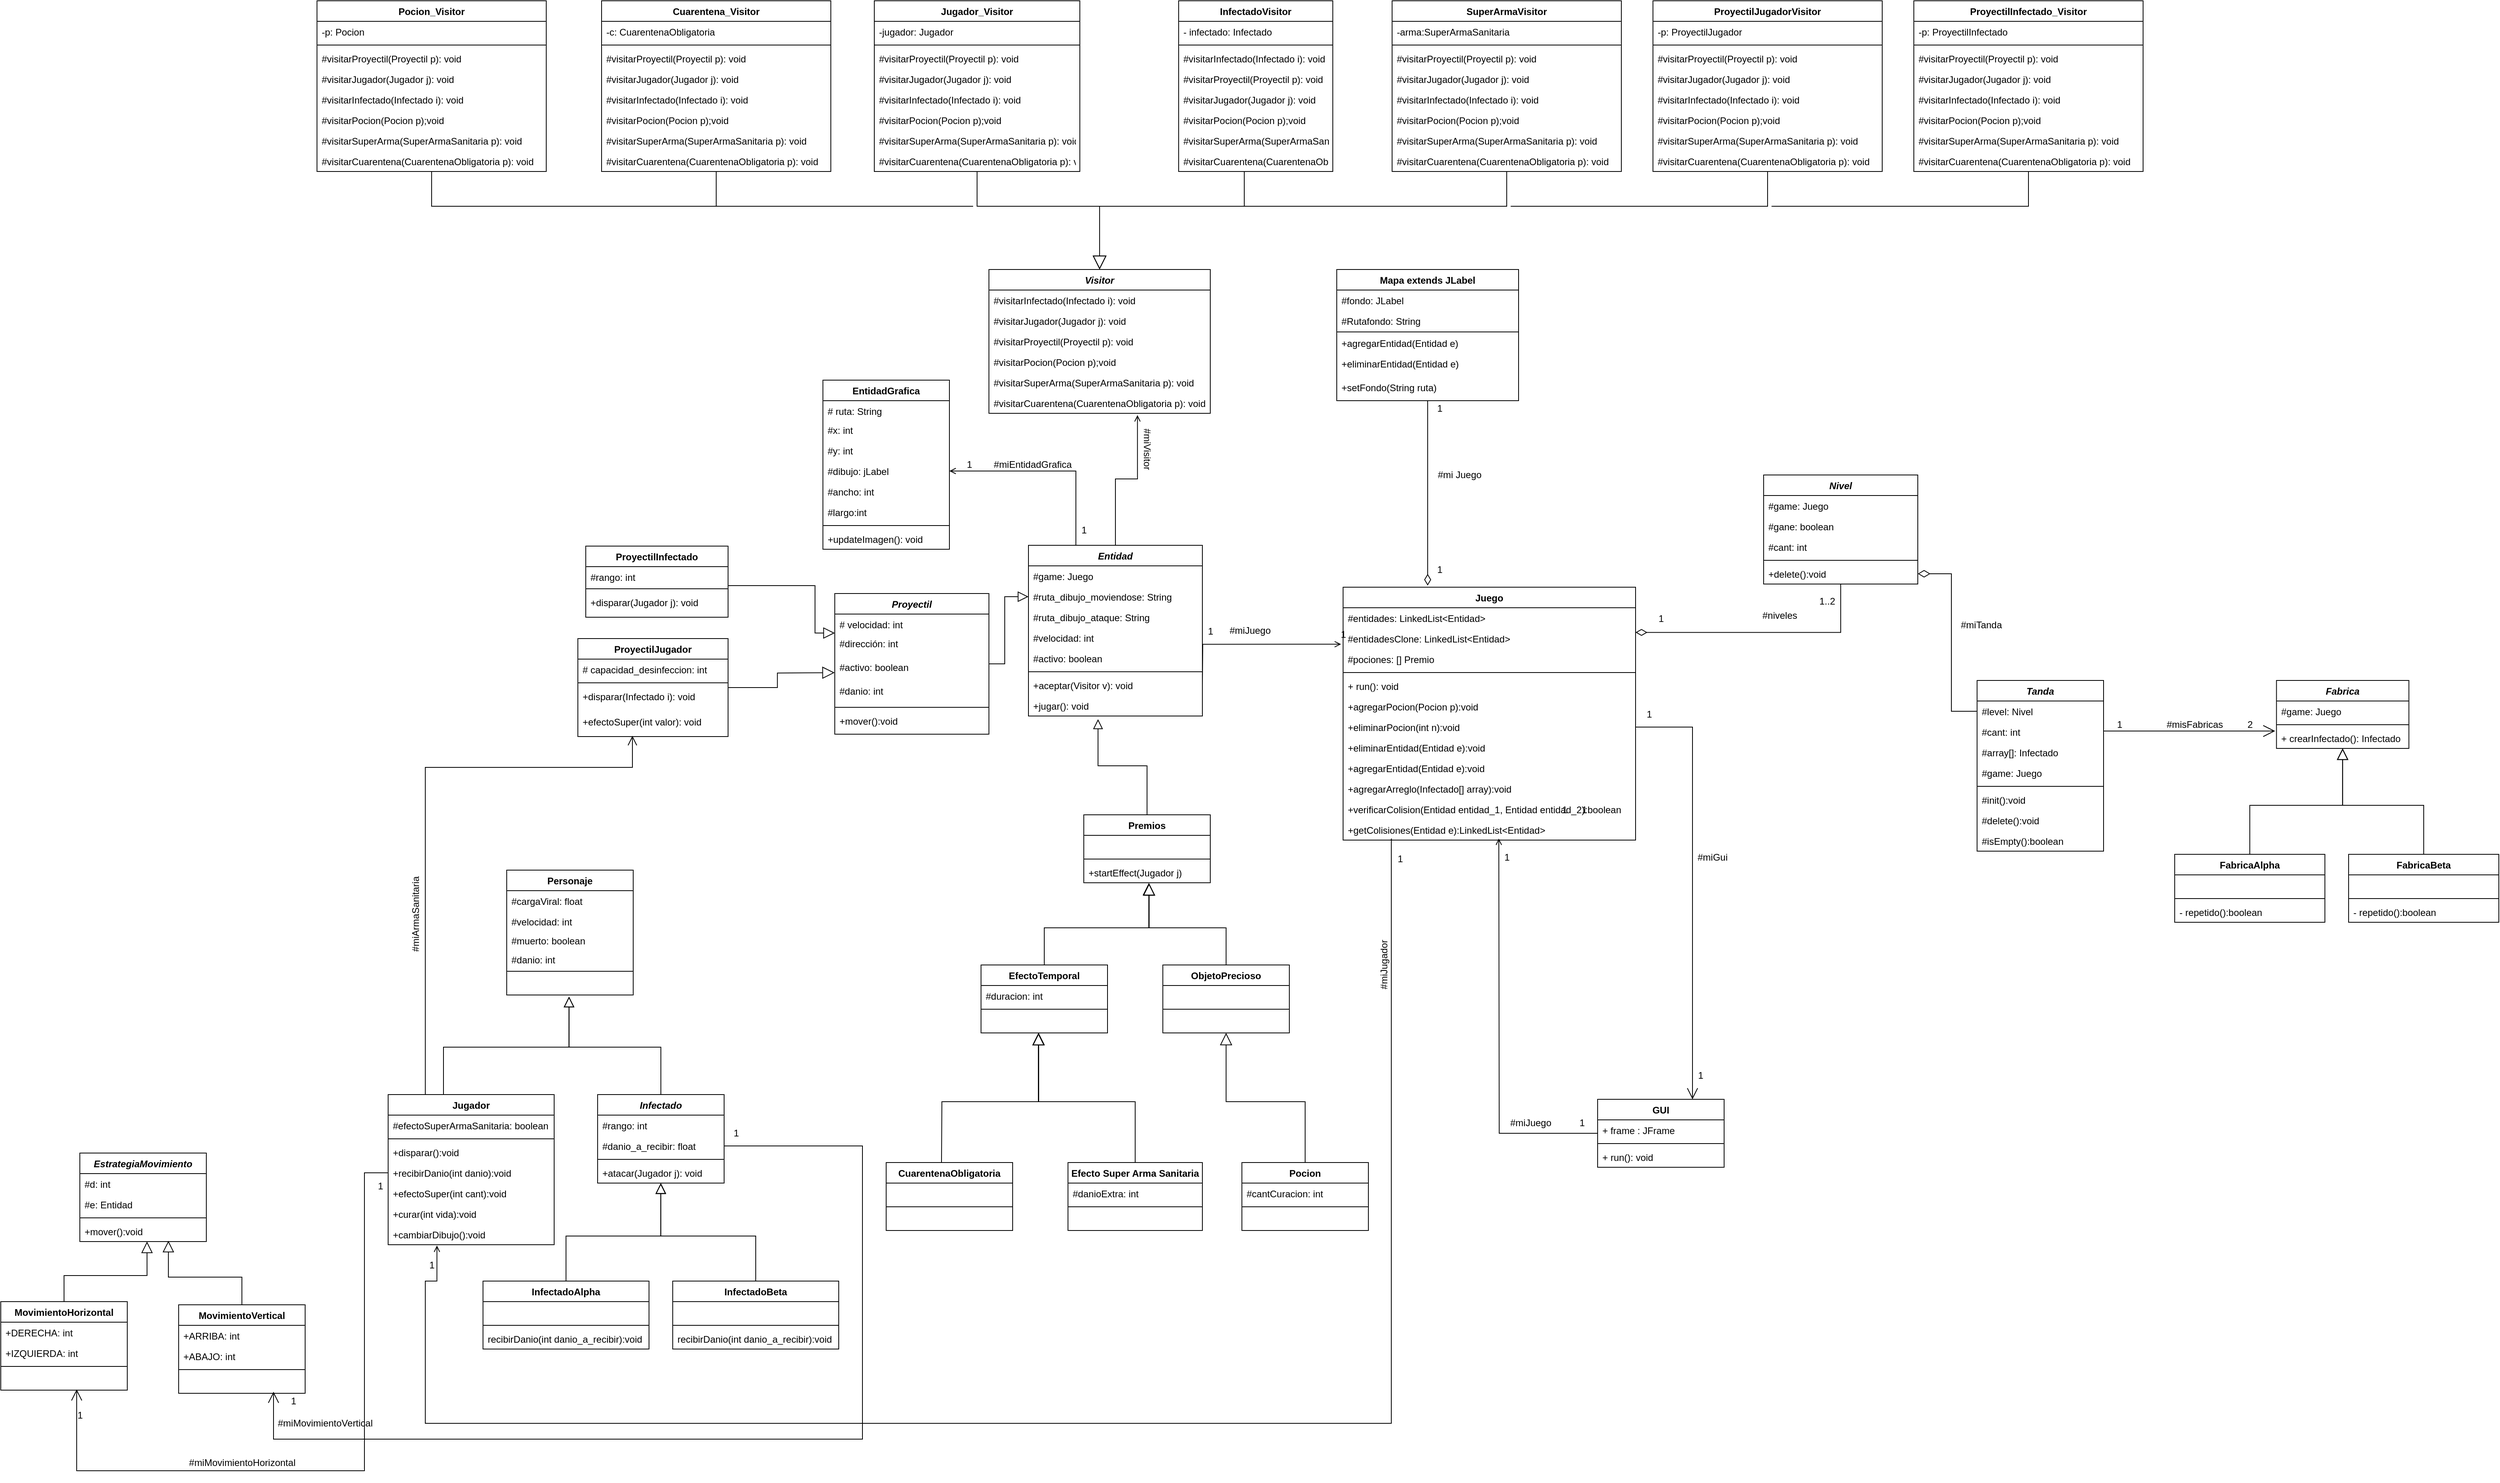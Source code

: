 <mxfile version="13.7.9" type="device"><diagram id="e_Py5MO5d-pihFE7DWXS" name="Page-1"><mxGraphModel dx="2552" dy="1594" grid="1" gridSize="10" guides="1" tooltips="1" connect="1" arrows="1" fold="1" page="1" pageScale="1" pageWidth="850" pageHeight="1100" math="0" shadow="0"><root><mxCell id="0"/><mxCell id="1" parent="0"/><mxCell id="vR1AUL86FYnGPOqWU92p-14" value="1..2" style="text;html=1;align=center;verticalAlign=middle;resizable=0;points=[];autosize=1;" parent="1" vertex="1"><mxGeometry x="630" y="200" width="40" height="20" as="geometry"/></mxCell><mxCell id="vR1AUL86FYnGPOqWU92p-15" value="1" style="text;html=1;align=center;verticalAlign=middle;resizable=0;points=[];autosize=1;" parent="1" vertex="1"><mxGeometry x="430" y="222" width="20" height="20" as="geometry"/></mxCell><mxCell id="vR1AUL86FYnGPOqWU92p-48" value="#niveles" style="text;html=1;align=center;verticalAlign=middle;resizable=0;points=[];autosize=1;" parent="1" vertex="1"><mxGeometry x="560" y="218" width="60" height="20" as="geometry"/></mxCell><mxCell id="vR1AUL86FYnGPOqWU92p-61" style="edgeStyle=orthogonalEdgeStyle;rounded=0;orthogonalLoop=1;jettySize=auto;html=1;entryX=0.5;entryY=1;entryDx=0;entryDy=0;startArrow=none;startFill=0;startSize=10;endArrow=block;endFill=0;endSize=12;" parent="1" source="vR1AUL86FYnGPOqWU92p-50" target="vR1AUL86FYnGPOqWU92p-41" edge="1"><mxGeometry relative="1" as="geometry"/></mxCell><mxCell id="vR1AUL86FYnGPOqWU92p-63" style="edgeStyle=orthogonalEdgeStyle;rounded=0;orthogonalLoop=1;jettySize=auto;html=1;entryX=0.499;entryY=1.001;entryDx=0;entryDy=0;entryPerimeter=0;startArrow=none;startFill=0;startSize=10;endArrow=block;endFill=0;endSize=12;" parent="1" source="vR1AUL86FYnGPOqWU92p-54" target="vR1AUL86FYnGPOqWU92p-44" edge="1"><mxGeometry relative="1" as="geometry"/></mxCell><mxCell id="ULV9oL0zvKbr3jevt0z0-13" style="edgeStyle=orthogonalEdgeStyle;rounded=0;orthogonalLoop=1;jettySize=auto;html=1;exitX=0;exitY=0;exitDx=0;exitDy=0;entryX=1;entryY=0.5;entryDx=0;entryDy=0;endArrow=open;endFill=0;" parent="1" source="WRxoPLEy21GZYdgiGuAM-1" target="ULV9oL0zvKbr3jevt0z0-8" edge="1"><mxGeometry relative="1" as="geometry"><Array as="points"><mxPoint x="-300" y="139"/><mxPoint x="-300" y="45"/></Array></mxGeometry></mxCell><mxCell id="ULV9oL0zvKbr3jevt0z0-14" style="edgeStyle=orthogonalEdgeStyle;rounded=0;orthogonalLoop=1;jettySize=auto;html=1;entryX=0.671;entryY=1.088;entryDx=0;entryDy=0;entryPerimeter=0;endArrow=open;endFill=0;" parent="1" source="WRxoPLEy21GZYdgiGuAM-1" target="m5CaikHXDma0iTD8vi1R-9" edge="1"><mxGeometry relative="1" as="geometry"><Array as="points"><mxPoint x="-250" y="55"/><mxPoint x="-222" y="55"/></Array></mxGeometry></mxCell><mxCell id="Is_bdsAfQgZfsIAwMM-b-9" style="edgeStyle=orthogonalEdgeStyle;rounded=0;orthogonalLoop=1;jettySize=auto;html=1;entryX=0.524;entryY=1;entryDx=0;entryDy=0;entryPerimeter=0;endArrow=block;endFill=0;endSize=11;" parent="1" edge="1"><mxGeometry relative="1" as="geometry"><Array as="points"><mxPoint x="-1100" y="774"/><mxPoint x="-941" y="774"/></Array><mxPoint x="-1100" y="834" as="sourcePoint"/><mxPoint x="-941.16" y="710" as="targetPoint"/></mxGeometry></mxCell><mxCell id="Is_bdsAfQgZfsIAwMM-b-10" style="edgeStyle=orthogonalEdgeStyle;rounded=0;orthogonalLoop=1;jettySize=auto;html=1;endArrow=block;endFill=0;endSize=11;entryX=0.524;entryY=1.002;entryDx=0;entryDy=0;entryPerimeter=0;exitX=0.5;exitY=0;exitDx=0;exitDy=0;" parent="1" source="WRxoPLEy21GZYdgiGuAM-18" edge="1"><mxGeometry relative="1" as="geometry"><mxPoint x="-941.16" y="710.052" as="targetPoint"/><Array as="points"><mxPoint x="-825" y="774"/><mxPoint x="-941" y="774"/></Array></mxGeometry></mxCell><mxCell id="Is_bdsAfQgZfsIAwMM-b-4" style="edgeStyle=orthogonalEdgeStyle;rounded=0;orthogonalLoop=1;jettySize=auto;html=1;entryX=0;entryY=0.5;entryDx=0;entryDy=0;endArrow=block;endFill=0;endSize=11;" parent="1" source="WRxoPLEy21GZYdgiGuAM-52" target="WRxoPLEy21GZYdgiGuAM-2" edge="1"><mxGeometry relative="1" as="geometry"/></mxCell><mxCell id="WRxoPLEy21GZYdgiGuAM-52" value="Proyectil" style="swimlane;fontStyle=3;align=center;verticalAlign=top;childLayout=stackLayout;horizontal=1;startSize=26;horizontalStack=0;resizeParent=1;resizeParentMax=0;resizeLast=0;collapsible=1;marginBottom=0;" parent="1" vertex="1"><mxGeometry x="-605" y="200" width="195" height="178" as="geometry"/></mxCell><mxCell id="WRxoPLEy21GZYdgiGuAM-53" value="# velocidad: int" style="text;strokeColor=none;fillColor=none;align=left;verticalAlign=top;spacingLeft=4;spacingRight=4;overflow=hidden;rotatable=0;points=[[0,0.5],[1,0.5]];portConstraint=eastwest;" parent="WRxoPLEy21GZYdgiGuAM-52" vertex="1"><mxGeometry y="26" width="195" height="24" as="geometry"/></mxCell><mxCell id="3l5b2DLbA7qnfJ4A5fDf-6" value="#dirección: int" style="text;strokeColor=none;fillColor=none;align=left;verticalAlign=top;spacingLeft=4;spacingRight=4;overflow=hidden;rotatable=0;points=[[0,0.5],[1,0.5]];portConstraint=eastwest;" parent="WRxoPLEy21GZYdgiGuAM-52" vertex="1"><mxGeometry y="50" width="195" height="30" as="geometry"/></mxCell><mxCell id="ULV9oL0zvKbr3jevt0z0-58" value="#activo: boolean" style="text;strokeColor=none;fillColor=none;align=left;verticalAlign=top;spacingLeft=4;spacingRight=4;overflow=hidden;rotatable=0;points=[[0,0.5],[1,0.5]];portConstraint=eastwest;" parent="WRxoPLEy21GZYdgiGuAM-52" vertex="1"><mxGeometry y="80" width="195" height="30" as="geometry"/></mxCell><mxCell id="ULV9oL0zvKbr3jevt0z0-66" value="#danio: int" style="text;strokeColor=none;fillColor=none;align=left;verticalAlign=top;spacingLeft=4;spacingRight=4;overflow=hidden;rotatable=0;points=[[0,0.5],[1,0.5]];portConstraint=eastwest;" parent="WRxoPLEy21GZYdgiGuAM-52" vertex="1"><mxGeometry y="110" width="195" height="30" as="geometry"/></mxCell><mxCell id="WRxoPLEy21GZYdgiGuAM-54" value="" style="line;strokeWidth=1;fillColor=none;align=left;verticalAlign=middle;spacingTop=-1;spacingLeft=3;spacingRight=3;rotatable=0;labelPosition=right;points=[];portConstraint=eastwest;" parent="WRxoPLEy21GZYdgiGuAM-52" vertex="1"><mxGeometry y="140" width="195" height="8" as="geometry"/></mxCell><mxCell id="3l5b2DLbA7qnfJ4A5fDf-7" value="+mover():void" style="text;strokeColor=none;fillColor=none;align=left;verticalAlign=top;spacingLeft=4;spacingRight=4;overflow=hidden;rotatable=0;points=[[0,0.5],[1,0.5]];portConstraint=eastwest;" parent="WRxoPLEy21GZYdgiGuAM-52" vertex="1"><mxGeometry y="148" width="195" height="30" as="geometry"/></mxCell><mxCell id="Is_bdsAfQgZfsIAwMM-b-11" style="edgeStyle=orthogonalEdgeStyle;rounded=0;orthogonalLoop=1;jettySize=auto;html=1;entryX=0.5;entryY=1;entryDx=0;entryDy=0;endArrow=block;endFill=0;endSize=11;" parent="1" source="WRxoPLEy21GZYdgiGuAM-24" target="WRxoPLEy21GZYdgiGuAM-18" edge="1"><mxGeometry relative="1" as="geometry"/></mxCell><mxCell id="Is_bdsAfQgZfsIAwMM-b-12" style="edgeStyle=orthogonalEdgeStyle;rounded=0;orthogonalLoop=1;jettySize=auto;html=1;endArrow=block;endFill=0;endSize=11;entryX=0.499;entryY=1.009;entryDx=0;entryDy=0;entryPerimeter=0;" parent="1" source="WRxoPLEy21GZYdgiGuAM-28" target="WRxoPLEy21GZYdgiGuAM-21" edge="1"><mxGeometry relative="1" as="geometry"><mxPoint x="-865" y="921" as="targetPoint"/></mxGeometry></mxCell><mxCell id="WRxoPLEy21GZYdgiGuAM-71" style="edgeStyle=orthogonalEdgeStyle;rounded=0;orthogonalLoop=1;jettySize=auto;html=1;entryX=0.517;entryY=1.027;entryDx=0;entryDy=0;entryPerimeter=0;endArrow=block;endFill=0;endSize=13;" parent="1" source="WRxoPLEy21GZYdgiGuAM-62" target="WRxoPLEy21GZYdgiGuAM-40" edge="1"><mxGeometry relative="1" as="geometry"/></mxCell><mxCell id="WRxoPLEy21GZYdgiGuAM-70" style="edgeStyle=orthogonalEdgeStyle;rounded=0;orthogonalLoop=1;jettySize=auto;html=1;entryX=0.514;entryY=1.013;entryDx=0;entryDy=0;entryPerimeter=0;endArrow=block;endFill=0;endSize=13;" parent="1" source="WRxoPLEy21GZYdgiGuAM-66" target="WRxoPLEy21GZYdgiGuAM-40" edge="1"><mxGeometry relative="1" as="geometry"/></mxCell><mxCell id="WRxoPLEy21GZYdgiGuAM-72" style="edgeStyle=orthogonalEdgeStyle;rounded=0;orthogonalLoop=1;jettySize=auto;html=1;entryX=0.5;entryY=1;entryDx=0;entryDy=0;entryPerimeter=0;endArrow=block;endFill=0;endSize=13;" parent="1" source="WRxoPLEy21GZYdgiGuAM-46" target="WRxoPLEy21GZYdgiGuAM-69" edge="1"><mxGeometry relative="1" as="geometry"/></mxCell><mxCell id="WRxoPLEy21GZYdgiGuAM-73" style="edgeStyle=orthogonalEdgeStyle;rounded=0;orthogonalLoop=1;jettySize=auto;html=1;entryX=0.456;entryY=1;entryDx=0;entryDy=0;entryPerimeter=0;endArrow=block;endFill=0;endSize=13;" parent="1" source="WRxoPLEy21GZYdgiGuAM-42" target="WRxoPLEy21GZYdgiGuAM-65" edge="1"><mxGeometry relative="1" as="geometry"/></mxCell><mxCell id="WRxoPLEy21GZYdgiGuAM-74" style="edgeStyle=orthogonalEdgeStyle;rounded=0;orthogonalLoop=1;jettySize=auto;html=1;endArrow=block;endFill=0;endSize=13;entryX=0.453;entryY=1.006;entryDx=0;entryDy=0;entryPerimeter=0;" parent="1" target="WRxoPLEy21GZYdgiGuAM-65" edge="1"><mxGeometry relative="1" as="geometry"><mxPoint x="-348" y="756" as="targetPoint"/><mxPoint x="-470" y="920" as="sourcePoint"/></mxGeometry></mxCell><mxCell id="3l5b2DLbA7qnfJ4A5fDf-38" style="edgeStyle=orthogonalEdgeStyle;rounded=0;orthogonalLoop=1;jettySize=auto;html=1;entryX=0.5;entryY=0;entryDx=0;entryDy=0;startArrow=none;startFill=0;startSize=15;endArrow=block;endFill=0;endSize=15;" parent="1" source="WRxoPLEy21GZYdgiGuAM-80" target="3l5b2DLbA7qnfJ4A5fDf-11" edge="1"><mxGeometry relative="1" as="geometry"><Array as="points"><mxPoint x="-87" y="-290"/><mxPoint x="-270" y="-290"/></Array></mxGeometry></mxCell><mxCell id="3l5b2DLbA7qnfJ4A5fDf-37" style="edgeStyle=orthogonalEdgeStyle;rounded=0;orthogonalLoop=1;jettySize=auto;html=1;entryX=0.5;entryY=0;entryDx=0;entryDy=0;startArrow=none;startFill=0;startSize=15;endArrow=block;endFill=0;endSize=15;" parent="1" source="WRxoPLEy21GZYdgiGuAM-84" target="3l5b2DLbA7qnfJ4A5fDf-11" edge="1"><mxGeometry relative="1" as="geometry"><Array as="points"><mxPoint x="-425" y="-290"/><mxPoint x="-270" y="-290"/></Array></mxGeometry></mxCell><mxCell id="xOp8QXlNzMy4ldO9rz8q-25" style="edgeStyle=orthogonalEdgeStyle;rounded=0;orthogonalLoop=1;jettySize=auto;html=1;endArrow=block;endFill=0;endSize=12;strokeWidth=1;" parent="1" source="xOp8QXlNzMy4ldO9rz8q-17" edge="1"><mxGeometry relative="1" as="geometry"><mxPoint x="-605" y="250" as="targetPoint"/><Array as="points"><mxPoint x="-630" y="190"/><mxPoint x="-630" y="250"/></Array></mxGeometry></mxCell><mxCell id="3l5b2DLbA7qnfJ4A5fDf-9" style="edgeStyle=orthogonalEdgeStyle;rounded=0;orthogonalLoop=1;jettySize=auto;html=1;entryX=-0.001;entryY=0.692;entryDx=0;entryDy=0;entryPerimeter=0;endArrow=block;endFill=0;endSize=13;" parent="1" source="xOp8QXlNzMy4ldO9rz8q-21" edge="1"><mxGeometry relative="1" as="geometry"><mxPoint x="-605.195" y="300.144" as="targetPoint"/></mxGeometry></mxCell><mxCell id="3l5b2DLbA7qnfJ4A5fDf-11" value="Visitor" style="swimlane;fontStyle=3;childLayout=stackLayout;horizontal=1;startSize=26;fillColor=none;horizontalStack=0;resizeParent=1;resizeParentMax=0;resizeLast=0;collapsible=1;marginBottom=0;" parent="1" vertex="1"><mxGeometry x="-410" y="-210" width="280" height="182" as="geometry"/></mxCell><mxCell id="3l5b2DLbA7qnfJ4A5fDf-17" value="#visitarInfectado(Infectado i): void" style="text;strokeColor=none;fillColor=none;align=left;verticalAlign=top;spacingLeft=4;spacingRight=4;overflow=hidden;rotatable=0;points=[[0,0.5],[1,0.5]];portConstraint=eastwest;" parent="3l5b2DLbA7qnfJ4A5fDf-11" vertex="1"><mxGeometry y="26" width="280" height="26" as="geometry"/></mxCell><mxCell id="3l5b2DLbA7qnfJ4A5fDf-16" value="#visitarJugador(Jugador j): void" style="text;strokeColor=none;fillColor=none;align=left;verticalAlign=top;spacingLeft=4;spacingRight=4;overflow=hidden;rotatable=0;points=[[0,0.5],[1,0.5]];portConstraint=eastwest;" parent="3l5b2DLbA7qnfJ4A5fDf-11" vertex="1"><mxGeometry y="52" width="280" height="26" as="geometry"/></mxCell><mxCell id="3l5b2DLbA7qnfJ4A5fDf-15" value="#visitarProyectil(Proyectil p): void" style="text;strokeColor=none;fillColor=none;align=left;verticalAlign=top;spacingLeft=4;spacingRight=4;overflow=hidden;rotatable=0;points=[[0,0.5],[1,0.5]];portConstraint=eastwest;" parent="3l5b2DLbA7qnfJ4A5fDf-11" vertex="1"><mxGeometry y="78" width="280" height="26" as="geometry"/></mxCell><mxCell id="3l5b2DLbA7qnfJ4A5fDf-19" value="#visitarPocion(Pocion p);void" style="text;strokeColor=none;fillColor=none;align=left;verticalAlign=top;spacingLeft=4;spacingRight=4;overflow=hidden;rotatable=0;points=[[0,0.5],[1,0.5]];portConstraint=eastwest;" parent="3l5b2DLbA7qnfJ4A5fDf-11" vertex="1"><mxGeometry y="104" width="280" height="26" as="geometry"/></mxCell><mxCell id="m5CaikHXDma0iTD8vi1R-8" value="#visitarSuperArma(SuperArmaSanitaria p): void" style="text;strokeColor=none;fillColor=none;align=left;verticalAlign=top;spacingLeft=4;spacingRight=4;overflow=hidden;rotatable=0;points=[[0,0.5],[1,0.5]];portConstraint=eastwest;" vertex="1" parent="3l5b2DLbA7qnfJ4A5fDf-11"><mxGeometry y="130" width="280" height="26" as="geometry"/></mxCell><mxCell id="m5CaikHXDma0iTD8vi1R-9" value="#visitarCuarentena(CuarentenaObligatoria p): void" style="text;strokeColor=none;fillColor=none;align=left;verticalAlign=top;spacingLeft=4;spacingRight=4;overflow=hidden;rotatable=0;points=[[0,0.5],[1,0.5]];portConstraint=eastwest;" vertex="1" parent="3l5b2DLbA7qnfJ4A5fDf-11"><mxGeometry y="156" width="280" height="26" as="geometry"/></mxCell><mxCell id="WRxoPLEy21GZYdgiGuAM-5" value="EntidadGrafica" style="swimlane;fontStyle=1;align=center;verticalAlign=top;childLayout=stackLayout;horizontal=1;startSize=26;horizontalStack=0;resizeParent=1;resizeParentMax=0;resizeLast=0;collapsible=1;marginBottom=0;" parent="1" vertex="1"><mxGeometry x="-620" y="-70" width="160" height="214" as="geometry"/></mxCell><mxCell id="WRxoPLEy21GZYdgiGuAM-6" value="# ruta: String" style="text;strokeColor=none;fillColor=none;align=left;verticalAlign=top;spacingLeft=4;spacingRight=4;overflow=hidden;rotatable=0;points=[[0,0.5],[1,0.5]];portConstraint=eastwest;" parent="WRxoPLEy21GZYdgiGuAM-5" vertex="1"><mxGeometry y="26" width="160" height="24" as="geometry"/></mxCell><mxCell id="3l5b2DLbA7qnfJ4A5fDf-4" value="#x: int" style="text;strokeColor=none;fillColor=none;align=left;verticalAlign=top;spacingLeft=4;spacingRight=4;overflow=hidden;rotatable=0;points=[[0,0.5],[1,0.5]];portConstraint=eastwest;" parent="WRxoPLEy21GZYdgiGuAM-5" vertex="1"><mxGeometry y="50" width="160" height="26" as="geometry"/></mxCell><mxCell id="3l5b2DLbA7qnfJ4A5fDf-5" value="#y: int" style="text;strokeColor=none;fillColor=none;align=left;verticalAlign=top;spacingLeft=4;spacingRight=4;overflow=hidden;rotatable=0;points=[[0,0.5],[1,0.5]];portConstraint=eastwest;" parent="WRxoPLEy21GZYdgiGuAM-5" vertex="1"><mxGeometry y="76" width="160" height="26" as="geometry"/></mxCell><mxCell id="ULV9oL0zvKbr3jevt0z0-8" value="#dibujo: jLabel" style="text;strokeColor=none;fillColor=none;align=left;verticalAlign=top;spacingLeft=4;spacingRight=4;overflow=hidden;rotatable=0;points=[[0,0.5],[1,0.5]];portConstraint=eastwest;" parent="WRxoPLEy21GZYdgiGuAM-5" vertex="1"><mxGeometry y="102" width="160" height="26" as="geometry"/></mxCell><mxCell id="ULV9oL0zvKbr3jevt0z0-9" value="#ancho: int" style="text;strokeColor=none;fillColor=none;align=left;verticalAlign=top;spacingLeft=4;spacingRight=4;overflow=hidden;rotatable=0;points=[[0,0.5],[1,0.5]];portConstraint=eastwest;" parent="WRxoPLEy21GZYdgiGuAM-5" vertex="1"><mxGeometry y="128" width="160" height="26" as="geometry"/></mxCell><mxCell id="ULV9oL0zvKbr3jevt0z0-10" value="#largo:int" style="text;strokeColor=none;fillColor=none;align=left;verticalAlign=top;spacingLeft=4;spacingRight=4;overflow=hidden;rotatable=0;points=[[0,0.5],[1,0.5]];portConstraint=eastwest;" parent="WRxoPLEy21GZYdgiGuAM-5" vertex="1"><mxGeometry y="154" width="160" height="26" as="geometry"/></mxCell><mxCell id="WRxoPLEy21GZYdgiGuAM-7" value="" style="line;strokeWidth=1;fillColor=none;align=left;verticalAlign=middle;spacingTop=-1;spacingLeft=3;spacingRight=3;rotatable=0;labelPosition=right;points=[];portConstraint=eastwest;" parent="WRxoPLEy21GZYdgiGuAM-5" vertex="1"><mxGeometry y="180" width="160" height="8" as="geometry"/></mxCell><mxCell id="Is_bdsAfQgZfsIAwMM-b-20" value="+updateImagen(): void" style="text;strokeColor=none;fillColor=none;align=left;verticalAlign=top;spacingLeft=4;spacingRight=4;overflow=hidden;rotatable=0;points=[[0,0.5],[1,0.5]];portConstraint=eastwest;" parent="WRxoPLEy21GZYdgiGuAM-5" vertex="1"><mxGeometry y="188" width="160" height="26" as="geometry"/></mxCell><mxCell id="ULV9oL0zvKbr3jevt0z0-11" value="#miJuego" style="text;html=1;align=center;verticalAlign=middle;resizable=0;points=[];autosize=1;" parent="1" vertex="1"><mxGeometry x="-115" y="237" width="70" height="20" as="geometry"/></mxCell><mxCell id="ULV9oL0zvKbr3jevt0z0-12" style="edgeStyle=orthogonalEdgeStyle;rounded=0;orthogonalLoop=1;jettySize=auto;html=1;endArrow=open;endFill=0;entryX=-0.007;entryY=-0.224;entryDx=0;entryDy=0;entryPerimeter=0;" parent="1" edge="1" target="m5CaikHXDma0iTD8vi1R-89"><mxGeometry relative="1" as="geometry"><mxPoint x="10" y="260" as="targetPoint"/><Array as="points"/><mxPoint x="-140" y="316" as="sourcePoint"/></mxGeometry></mxCell><mxCell id="ULV9oL0zvKbr3jevt0z0-15" value="#miVisitor" style="text;html=1;align=center;verticalAlign=middle;resizable=0;points=[];autosize=1;rotation=90;" parent="1" vertex="1"><mxGeometry x="-245" y="7" width="70" height="20" as="geometry"/></mxCell><mxCell id="ULV9oL0zvKbr3jevt0z0-27" value="#miEntidadGrafica" style="text;html=1;align=center;verticalAlign=middle;resizable=0;points=[];autosize=1;" parent="1" vertex="1"><mxGeometry x="-410" y="27" width="110" height="20" as="geometry"/></mxCell><mxCell id="xOp8QXlNzMy4ldO9rz8q-21" value="ProyectilJugador" style="swimlane;fontStyle=1;align=center;verticalAlign=top;childLayout=stackLayout;horizontal=1;startSize=26;horizontalStack=0;resizeParent=1;resizeParentMax=0;resizeLast=0;collapsible=1;marginBottom=0;" parent="1" vertex="1"><mxGeometry x="-930" y="257" width="190" height="124" as="geometry"/></mxCell><mxCell id="xOp8QXlNzMy4ldO9rz8q-22" value="# capacidad_desinfeccion: int" style="text;strokeColor=none;fillColor=none;align=left;verticalAlign=top;spacingLeft=4;spacingRight=4;overflow=hidden;rotatable=0;points=[[0,0.5],[1,0.5]];portConstraint=eastwest;" parent="xOp8QXlNzMy4ldO9rz8q-21" vertex="1"><mxGeometry y="26" width="190" height="26" as="geometry"/></mxCell><mxCell id="xOp8QXlNzMy4ldO9rz8q-23" value="" style="line;strokeWidth=1;fillColor=none;align=left;verticalAlign=middle;spacingTop=-1;spacingLeft=3;spacingRight=3;rotatable=0;labelPosition=right;points=[];portConstraint=eastwest;" parent="xOp8QXlNzMy4ldO9rz8q-21" vertex="1"><mxGeometry y="52" width="190" height="8" as="geometry"/></mxCell><mxCell id="ULV9oL0zvKbr3jevt0z0-67" value="+disparar(Infectado i): void" style="text;strokeColor=none;fillColor=none;align=left;verticalAlign=top;spacingLeft=4;spacingRight=4;overflow=hidden;rotatable=0;points=[[0,0.5],[1,0.5]];portConstraint=eastwest;" parent="xOp8QXlNzMy4ldO9rz8q-21" vertex="1"><mxGeometry y="60" width="190" height="32" as="geometry"/></mxCell><mxCell id="ULV9oL0zvKbr3jevt0z0-68" value="+efectoSuper(int valor): void" style="text;strokeColor=none;fillColor=none;align=left;verticalAlign=top;spacingLeft=4;spacingRight=4;overflow=hidden;rotatable=0;points=[[0,0.5],[1,0.5]];portConstraint=eastwest;" parent="xOp8QXlNzMy4ldO9rz8q-21" vertex="1"><mxGeometry y="92" width="190" height="32" as="geometry"/></mxCell><mxCell id="xOp8QXlNzMy4ldO9rz8q-17" value="ProyectilInfectado" style="swimlane;fontStyle=1;align=center;verticalAlign=top;childLayout=stackLayout;horizontal=1;startSize=26;horizontalStack=0;resizeParent=1;resizeParentMax=0;resizeLast=0;collapsible=1;marginBottom=0;" parent="1" vertex="1"><mxGeometry x="-920" y="140" width="180" height="90" as="geometry"/></mxCell><mxCell id="xOp8QXlNzMy4ldO9rz8q-18" value="#rango: int" style="text;strokeColor=none;fillColor=none;align=left;verticalAlign=top;spacingLeft=4;spacingRight=4;overflow=hidden;rotatable=0;points=[[0,0.5],[1,0.5]];portConstraint=eastwest;" parent="xOp8QXlNzMy4ldO9rz8q-17" vertex="1"><mxGeometry y="26" width="180" height="24" as="geometry"/></mxCell><mxCell id="xOp8QXlNzMy4ldO9rz8q-19" value="" style="line;strokeWidth=1;fillColor=none;align=left;verticalAlign=middle;spacingTop=-1;spacingLeft=3;spacingRight=3;rotatable=0;labelPosition=right;points=[];portConstraint=eastwest;" parent="xOp8QXlNzMy4ldO9rz8q-17" vertex="1"><mxGeometry y="50" width="180" height="8" as="geometry"/></mxCell><mxCell id="xOp8QXlNzMy4ldO9rz8q-20" value="+disparar(Jugador j): void" style="text;strokeColor=none;fillColor=none;align=left;verticalAlign=top;spacingLeft=4;spacingRight=4;overflow=hidden;rotatable=0;points=[[0,0.5],[1,0.5]];portConstraint=eastwest;" parent="xOp8QXlNzMy4ldO9rz8q-17" vertex="1"><mxGeometry y="58" width="180" height="32" as="geometry"/></mxCell><mxCell id="ULV9oL0zvKbr3jevt0z0-35" style="edgeStyle=orthogonalEdgeStyle;rounded=0;orthogonalLoop=1;jettySize=auto;html=1;endArrow=block;endFill=0;endSize=10;entryX=0.4;entryY=1.154;entryDx=0;entryDy=0;entryPerimeter=0;" parent="1" source="WRxoPLEy21GZYdgiGuAM-37" target="m5CaikHXDma0iTD8vi1R-136" edge="1"><mxGeometry relative="1" as="geometry"><mxPoint x="-270" y="340" as="targetPoint"/><Array as="points"><mxPoint x="-210" y="418"/><mxPoint x="-272" y="418"/></Array></mxGeometry></mxCell><mxCell id="WRxoPLEy21GZYdgiGuAM-37" value="Premios" style="swimlane;fontStyle=1;align=center;verticalAlign=top;childLayout=stackLayout;horizontal=1;startSize=26;horizontalStack=0;resizeParent=1;resizeParentMax=0;resizeLast=0;collapsible=1;marginBottom=0;" parent="1" vertex="1"><mxGeometry x="-290" y="480" width="160" height="86" as="geometry"/></mxCell><mxCell id="WRxoPLEy21GZYdgiGuAM-38" value=" " style="text;strokeColor=none;fillColor=none;align=left;verticalAlign=top;spacingLeft=4;spacingRight=4;overflow=hidden;rotatable=0;points=[[0,0.5],[1,0.5]];portConstraint=eastwest;" parent="WRxoPLEy21GZYdgiGuAM-37" vertex="1"><mxGeometry y="26" width="160" height="26" as="geometry"/></mxCell><mxCell id="WRxoPLEy21GZYdgiGuAM-39" value="" style="line;strokeWidth=1;fillColor=none;align=left;verticalAlign=middle;spacingTop=-1;spacingLeft=3;spacingRight=3;rotatable=0;labelPosition=right;points=[];portConstraint=eastwest;" parent="WRxoPLEy21GZYdgiGuAM-37" vertex="1"><mxGeometry y="52" width="160" height="8" as="geometry"/></mxCell><mxCell id="WRxoPLEy21GZYdgiGuAM-40" value="+startEffect(Jugador j)" style="text;strokeColor=none;fillColor=none;align=left;verticalAlign=top;spacingLeft=4;spacingRight=4;overflow=hidden;rotatable=0;points=[[0,0.5],[1,0.5]];portConstraint=eastwest;" parent="WRxoPLEy21GZYdgiGuAM-37" vertex="1"><mxGeometry y="60" width="160" height="26" as="geometry"/></mxCell><mxCell id="WRxoPLEy21GZYdgiGuAM-62" value="EfectoTemporal" style="swimlane;fontStyle=1;align=center;verticalAlign=top;childLayout=stackLayout;horizontal=1;startSize=26;horizontalStack=0;resizeParent=1;resizeParentMax=0;resizeLast=0;collapsible=1;marginBottom=0;" parent="1" vertex="1"><mxGeometry x="-420" y="670" width="160" height="86" as="geometry"/></mxCell><mxCell id="WRxoPLEy21GZYdgiGuAM-63" value="#duracion: int" style="text;strokeColor=none;fillColor=none;align=left;verticalAlign=top;spacingLeft=4;spacingRight=4;overflow=hidden;rotatable=0;points=[[0,0.5],[1,0.5]];portConstraint=eastwest;" parent="WRxoPLEy21GZYdgiGuAM-62" vertex="1"><mxGeometry y="26" width="160" height="26" as="geometry"/></mxCell><mxCell id="WRxoPLEy21GZYdgiGuAM-64" value="" style="line;strokeWidth=1;fillColor=none;align=left;verticalAlign=middle;spacingTop=-1;spacingLeft=3;spacingRight=3;rotatable=0;labelPosition=right;points=[];portConstraint=eastwest;" parent="WRxoPLEy21GZYdgiGuAM-62" vertex="1"><mxGeometry y="52" width="160" height="8" as="geometry"/></mxCell><mxCell id="WRxoPLEy21GZYdgiGuAM-65" value=" " style="text;strokeColor=none;fillColor=none;align=left;verticalAlign=top;spacingLeft=4;spacingRight=4;overflow=hidden;rotatable=0;points=[[0,0.5],[1,0.5]];portConstraint=eastwest;" parent="WRxoPLEy21GZYdgiGuAM-62" vertex="1"><mxGeometry y="60" width="160" height="26" as="geometry"/></mxCell><mxCell id="WRxoPLEy21GZYdgiGuAM-66" value="ObjetoPrecioso" style="swimlane;fontStyle=1;align=center;verticalAlign=top;childLayout=stackLayout;horizontal=1;startSize=26;horizontalStack=0;resizeParent=1;resizeParentMax=0;resizeLast=0;collapsible=1;marginBottom=0;" parent="1" vertex="1"><mxGeometry x="-190" y="670" width="160" height="86" as="geometry"/></mxCell><mxCell id="WRxoPLEy21GZYdgiGuAM-67" value=" " style="text;strokeColor=none;fillColor=none;align=left;verticalAlign=top;spacingLeft=4;spacingRight=4;overflow=hidden;rotatable=0;points=[[0,0.5],[1,0.5]];portConstraint=eastwest;" parent="WRxoPLEy21GZYdgiGuAM-66" vertex="1"><mxGeometry y="26" width="160" height="26" as="geometry"/></mxCell><mxCell id="WRxoPLEy21GZYdgiGuAM-68" value="" style="line;strokeWidth=1;fillColor=none;align=left;verticalAlign=middle;spacingTop=-1;spacingLeft=3;spacingRight=3;rotatable=0;labelPosition=right;points=[];portConstraint=eastwest;" parent="WRxoPLEy21GZYdgiGuAM-66" vertex="1"><mxGeometry y="52" width="160" height="8" as="geometry"/></mxCell><mxCell id="WRxoPLEy21GZYdgiGuAM-69" value=" " style="text;strokeColor=none;fillColor=none;align=left;verticalAlign=top;spacingLeft=4;spacingRight=4;overflow=hidden;rotatable=0;points=[[0,0.5],[1,0.5]];portConstraint=eastwest;" parent="WRxoPLEy21GZYdgiGuAM-66" vertex="1"><mxGeometry y="60" width="160" height="26" as="geometry"/></mxCell><mxCell id="WRxoPLEy21GZYdgiGuAM-46" value="Pocion" style="swimlane;fontStyle=1;align=center;verticalAlign=top;childLayout=stackLayout;horizontal=1;startSize=26;horizontalStack=0;resizeParent=1;resizeParentMax=0;resizeLast=0;collapsible=1;marginBottom=0;" parent="1" vertex="1"><mxGeometry x="-90" y="920" width="160" height="86" as="geometry"/></mxCell><mxCell id="WRxoPLEy21GZYdgiGuAM-47" value="#cantCuracion: int" style="text;strokeColor=none;fillColor=none;align=left;verticalAlign=top;spacingLeft=4;spacingRight=4;overflow=hidden;rotatable=0;points=[[0,0.5],[1,0.5]];portConstraint=eastwest;" parent="WRxoPLEy21GZYdgiGuAM-46" vertex="1"><mxGeometry y="26" width="160" height="26" as="geometry"/></mxCell><mxCell id="WRxoPLEy21GZYdgiGuAM-48" value="" style="line;strokeWidth=1;fillColor=none;align=left;verticalAlign=middle;spacingTop=-1;spacingLeft=3;spacingRight=3;rotatable=0;labelPosition=right;points=[];portConstraint=eastwest;" parent="WRxoPLEy21GZYdgiGuAM-46" vertex="1"><mxGeometry y="52" width="160" height="8" as="geometry"/></mxCell><mxCell id="WRxoPLEy21GZYdgiGuAM-49" value=" " style="text;strokeColor=none;fillColor=none;align=left;verticalAlign=top;spacingLeft=4;spacingRight=4;overflow=hidden;rotatable=0;points=[[0,0.5],[1,0.5]];portConstraint=eastwest;" parent="WRxoPLEy21GZYdgiGuAM-46" vertex="1"><mxGeometry y="60" width="160" height="26" as="geometry"/></mxCell><mxCell id="WRxoPLEy21GZYdgiGuAM-42" value="Efecto Super Arma Sanitaria" style="swimlane;fontStyle=1;align=center;verticalAlign=top;childLayout=stackLayout;horizontal=1;startSize=26;horizontalStack=0;resizeParent=1;resizeParentMax=0;resizeLast=0;collapsible=1;marginBottom=0;" parent="1" vertex="1"><mxGeometry x="-310" y="920" width="170" height="86" as="geometry"/></mxCell><mxCell id="WRxoPLEy21GZYdgiGuAM-43" value="#danioExtra: int" style="text;strokeColor=none;fillColor=none;align=left;verticalAlign=top;spacingLeft=4;spacingRight=4;overflow=hidden;rotatable=0;points=[[0,0.5],[1,0.5]];portConstraint=eastwest;" parent="WRxoPLEy21GZYdgiGuAM-42" vertex="1"><mxGeometry y="26" width="170" height="26" as="geometry"/></mxCell><mxCell id="WRxoPLEy21GZYdgiGuAM-44" value="" style="line;strokeWidth=1;fillColor=none;align=left;verticalAlign=middle;spacingTop=-1;spacingLeft=3;spacingRight=3;rotatable=0;labelPosition=right;points=[];portConstraint=eastwest;" parent="WRxoPLEy21GZYdgiGuAM-42" vertex="1"><mxGeometry y="52" width="170" height="8" as="geometry"/></mxCell><mxCell id="WRxoPLEy21GZYdgiGuAM-45" value=" " style="text;strokeColor=none;fillColor=none;align=left;verticalAlign=top;spacingLeft=4;spacingRight=4;overflow=hidden;rotatable=0;points=[[0,0.5],[1,0.5]];portConstraint=eastwest;" parent="WRxoPLEy21GZYdgiGuAM-42" vertex="1"><mxGeometry y="60" width="170" height="26" as="geometry"/></mxCell><mxCell id="WRxoPLEy21GZYdgiGuAM-57" value="CuarentenaObligatoria" style="swimlane;fontStyle=1;align=center;verticalAlign=top;childLayout=stackLayout;horizontal=1;startSize=26;horizontalStack=0;resizeParent=1;resizeParentMax=0;resizeLast=0;collapsible=1;marginBottom=0;" parent="1" vertex="1"><mxGeometry x="-540" y="920" width="160" height="86" as="geometry"/></mxCell><mxCell id="WRxoPLEy21GZYdgiGuAM-58" value=" " style="text;strokeColor=none;fillColor=none;align=left;verticalAlign=top;spacingLeft=4;spacingRight=4;overflow=hidden;rotatable=0;points=[[0,0.5],[1,0.5]];portConstraint=eastwest;" parent="WRxoPLEy21GZYdgiGuAM-57" vertex="1"><mxGeometry y="26" width="160" height="26" as="geometry"/></mxCell><mxCell id="WRxoPLEy21GZYdgiGuAM-59" value="" style="line;strokeWidth=1;fillColor=none;align=left;verticalAlign=middle;spacingTop=-1;spacingLeft=3;spacingRight=3;rotatable=0;labelPosition=right;points=[];portConstraint=eastwest;" parent="WRxoPLEy21GZYdgiGuAM-57" vertex="1"><mxGeometry y="52" width="160" height="8" as="geometry"/></mxCell><mxCell id="WRxoPLEy21GZYdgiGuAM-60" value=" " style="text;strokeColor=none;fillColor=none;align=left;verticalAlign=top;spacingLeft=4;spacingRight=4;overflow=hidden;rotatable=0;points=[[0,0.5],[1,0.5]];portConstraint=eastwest;" parent="WRxoPLEy21GZYdgiGuAM-57" vertex="1"><mxGeometry y="60" width="160" height="26" as="geometry"/></mxCell><mxCell id="WRxoPLEy21GZYdgiGuAM-18" value="Infectado" style="swimlane;fontStyle=3;align=center;verticalAlign=top;childLayout=stackLayout;horizontal=1;startSize=26;horizontalStack=0;resizeParent=1;resizeParentMax=0;resizeLast=0;collapsible=1;marginBottom=0;" parent="1" vertex="1"><mxGeometry x="-905" y="834" width="160" height="112" as="geometry"/></mxCell><mxCell id="WRxoPLEy21GZYdgiGuAM-19" value="#rango: int" style="text;strokeColor=none;fillColor=none;align=left;verticalAlign=top;spacingLeft=4;spacingRight=4;overflow=hidden;rotatable=0;points=[[0,0.5],[1,0.5]];portConstraint=eastwest;" parent="WRxoPLEy21GZYdgiGuAM-18" vertex="1"><mxGeometry y="26" width="160" height="26" as="geometry"/></mxCell><mxCell id="ULV9oL0zvKbr3jevt0z0-34" value="#danio_a_recibir: float" style="text;strokeColor=none;fillColor=none;align=left;verticalAlign=top;spacingLeft=4;spacingRight=4;overflow=hidden;rotatable=0;points=[[0,0.5],[1,0.5]];portConstraint=eastwest;" parent="WRxoPLEy21GZYdgiGuAM-18" vertex="1"><mxGeometry y="52" width="160" height="26" as="geometry"/></mxCell><mxCell id="WRxoPLEy21GZYdgiGuAM-20" value="" style="line;strokeWidth=1;fillColor=none;align=left;verticalAlign=middle;spacingTop=-1;spacingLeft=3;spacingRight=3;rotatable=0;labelPosition=right;points=[];portConstraint=eastwest;" parent="WRxoPLEy21GZYdgiGuAM-18" vertex="1"><mxGeometry y="78" width="160" height="8" as="geometry"/></mxCell><mxCell id="WRxoPLEy21GZYdgiGuAM-21" value="+atacar(Jugador j): void" style="text;strokeColor=none;fillColor=none;align=left;verticalAlign=top;spacingLeft=4;spacingRight=4;overflow=hidden;rotatable=0;points=[[0,0.5],[1,0.5]];portConstraint=eastwest;" parent="WRxoPLEy21GZYdgiGuAM-18" vertex="1"><mxGeometry y="86" width="160" height="26" as="geometry"/></mxCell><mxCell id="ULV9oL0zvKbr3jevt0z0-40" style="edgeStyle=orthogonalEdgeStyle;rounded=0;orthogonalLoop=1;jettySize=auto;html=1;endArrow=open;endFill=0;endSize=10;exitX=0.294;exitY=0.012;exitDx=0;exitDy=0;exitPerimeter=0;" parent="1" source="ULV9oL0zvKbr3jevt0z0-36" edge="1"><mxGeometry relative="1" as="geometry"><mxPoint x="-861" y="380" as="targetPoint"/><Array as="points"><mxPoint x="-1123" y="420"/><mxPoint x="-861" y="420"/></Array></mxGeometry></mxCell><mxCell id="ULV9oL0zvKbr3jevt0z0-36" value="Jugador" style="swimlane;fontStyle=1;align=center;verticalAlign=top;childLayout=stackLayout;horizontal=1;startSize=26;horizontalStack=0;resizeParent=1;resizeParentMax=0;resizeLast=0;collapsible=1;marginBottom=0;" parent="1" vertex="1"><mxGeometry x="-1170" y="834" width="210" height="190" as="geometry"/></mxCell><mxCell id="ULV9oL0zvKbr3jevt0z0-47" value="#efectoSuperArmaSanitaria: boolean" style="text;strokeColor=none;fillColor=none;align=left;verticalAlign=top;spacingLeft=4;spacingRight=4;overflow=hidden;rotatable=0;points=[[0,0.5],[1,0.5]];portConstraint=eastwest;" parent="ULV9oL0zvKbr3jevt0z0-36" vertex="1"><mxGeometry y="26" width="210" height="26" as="geometry"/></mxCell><mxCell id="ULV9oL0zvKbr3jevt0z0-38" value="" style="line;strokeWidth=1;fillColor=none;align=left;verticalAlign=middle;spacingTop=-1;spacingLeft=3;spacingRight=3;rotatable=0;labelPosition=right;points=[];portConstraint=eastwest;" parent="ULV9oL0zvKbr3jevt0z0-36" vertex="1"><mxGeometry y="52" width="210" height="8" as="geometry"/></mxCell><mxCell id="ULV9oL0zvKbr3jevt0z0-39" value="+disparar():void" style="text;strokeColor=none;fillColor=none;align=left;verticalAlign=top;spacingLeft=4;spacingRight=4;overflow=hidden;rotatable=0;points=[[0,0.5],[1,0.5]];portConstraint=eastwest;" parent="ULV9oL0zvKbr3jevt0z0-36" vertex="1"><mxGeometry y="60" width="210" height="26" as="geometry"/></mxCell><mxCell id="ULV9oL0zvKbr3jevt0z0-42" value="+recibirDanio(int danio):void" style="text;strokeColor=none;fillColor=none;align=left;verticalAlign=top;spacingLeft=4;spacingRight=4;overflow=hidden;rotatable=0;points=[[0,0.5],[1,0.5]];portConstraint=eastwest;" parent="ULV9oL0zvKbr3jevt0z0-36" vertex="1"><mxGeometry y="86" width="210" height="26" as="geometry"/></mxCell><mxCell id="ULV9oL0zvKbr3jevt0z0-43" value="+efectoSuper(int cant):void" style="text;strokeColor=none;fillColor=none;align=left;verticalAlign=top;spacingLeft=4;spacingRight=4;overflow=hidden;rotatable=0;points=[[0,0.5],[1,0.5]];portConstraint=eastwest;" parent="ULV9oL0zvKbr3jevt0z0-36" vertex="1"><mxGeometry y="112" width="210" height="26" as="geometry"/></mxCell><mxCell id="ULV9oL0zvKbr3jevt0z0-45" value="+curar(int vida):void" style="text;strokeColor=none;fillColor=none;align=left;verticalAlign=top;spacingLeft=4;spacingRight=4;overflow=hidden;rotatable=0;points=[[0,0.5],[1,0.5]];portConstraint=eastwest;" parent="ULV9oL0zvKbr3jevt0z0-36" vertex="1"><mxGeometry y="138" width="210" height="26" as="geometry"/></mxCell><mxCell id="ULV9oL0zvKbr3jevt0z0-46" value="+cambiarDibujo():void" style="text;strokeColor=none;fillColor=none;align=left;verticalAlign=top;spacingLeft=4;spacingRight=4;overflow=hidden;rotatable=0;points=[[0,0.5],[1,0.5]];portConstraint=eastwest;" parent="ULV9oL0zvKbr3jevt0z0-36" vertex="1"><mxGeometry y="164" width="210" height="26" as="geometry"/></mxCell><mxCell id="ULV9oL0zvKbr3jevt0z0-41" value="#miArmaSanitaria" style="text;html=1;align=center;verticalAlign=middle;resizable=0;points=[];autosize=1;rotation=270;" parent="1" vertex="1"><mxGeometry x="-1190" y="596" width="110" height="20" as="geometry"/></mxCell><mxCell id="WRxoPLEy21GZYdgiGuAM-28" value="InfectadoBeta" style="swimlane;fontStyle=1;align=center;verticalAlign=top;childLayout=stackLayout;horizontal=1;startSize=26;horizontalStack=0;resizeParent=1;resizeParentMax=0;resizeLast=0;collapsible=1;marginBottom=0;" parent="1" vertex="1"><mxGeometry x="-810" y="1070" width="210" height="86" as="geometry"/></mxCell><mxCell id="WRxoPLEy21GZYdgiGuAM-29" value=" " style="text;strokeColor=none;fillColor=none;align=left;verticalAlign=top;spacingLeft=4;spacingRight=4;overflow=hidden;rotatable=0;points=[[0,0.5],[1,0.5]];portConstraint=eastwest;" parent="WRxoPLEy21GZYdgiGuAM-28" vertex="1"><mxGeometry y="26" width="210" height="26" as="geometry"/></mxCell><mxCell id="WRxoPLEy21GZYdgiGuAM-30" value="" style="line;strokeWidth=1;fillColor=none;align=left;verticalAlign=middle;spacingTop=-1;spacingLeft=3;spacingRight=3;rotatable=0;labelPosition=right;points=[];portConstraint=eastwest;" parent="WRxoPLEy21GZYdgiGuAM-28" vertex="1"><mxGeometry y="52" width="210" height="8" as="geometry"/></mxCell><mxCell id="WRxoPLEy21GZYdgiGuAM-31" value="recibirDanio(int danio_a_recibir):void" style="text;strokeColor=none;fillColor=none;align=left;verticalAlign=top;spacingLeft=4;spacingRight=4;overflow=hidden;rotatable=0;points=[[0,0.5],[1,0.5]];portConstraint=eastwest;" parent="WRxoPLEy21GZYdgiGuAM-28" vertex="1"><mxGeometry y="60" width="210" height="26" as="geometry"/></mxCell><mxCell id="WRxoPLEy21GZYdgiGuAM-24" value="InfectadoAlpha" style="swimlane;fontStyle=1;align=center;verticalAlign=top;childLayout=stackLayout;horizontal=1;startSize=26;horizontalStack=0;resizeParent=1;resizeParentMax=0;resizeLast=0;collapsible=1;marginBottom=0;" parent="1" vertex="1"><mxGeometry x="-1050" y="1070" width="210" height="86" as="geometry"/></mxCell><mxCell id="WRxoPLEy21GZYdgiGuAM-25" value=" " style="text;strokeColor=none;fillColor=none;align=left;verticalAlign=top;spacingLeft=4;spacingRight=4;overflow=hidden;rotatable=0;points=[[0,0.5],[1,0.5]];portConstraint=eastwest;" parent="WRxoPLEy21GZYdgiGuAM-24" vertex="1"><mxGeometry y="26" width="210" height="26" as="geometry"/></mxCell><mxCell id="WRxoPLEy21GZYdgiGuAM-26" value="" style="line;strokeWidth=1;fillColor=none;align=left;verticalAlign=middle;spacingTop=-1;spacingLeft=3;spacingRight=3;rotatable=0;labelPosition=right;points=[];portConstraint=eastwest;" parent="WRxoPLEy21GZYdgiGuAM-24" vertex="1"><mxGeometry y="52" width="210" height="8" as="geometry"/></mxCell><mxCell id="WRxoPLEy21GZYdgiGuAM-27" value="recibirDanio(int danio_a_recibir):void" style="text;strokeColor=none;fillColor=none;align=left;verticalAlign=top;spacingLeft=4;spacingRight=4;overflow=hidden;rotatable=0;points=[[0,0.5],[1,0.5]];portConstraint=eastwest;" parent="WRxoPLEy21GZYdgiGuAM-24" vertex="1"><mxGeometry y="60" width="210" height="26" as="geometry"/></mxCell><mxCell id="WRxoPLEy21GZYdgiGuAM-10" value="Personaje" style="swimlane;fontStyle=1;align=center;verticalAlign=top;childLayout=stackLayout;horizontal=1;startSize=26;horizontalStack=0;resizeParent=1;resizeParentMax=0;resizeLast=0;collapsible=1;marginBottom=0;" parent="1" vertex="1"><mxGeometry x="-1020" y="550" width="160" height="158" as="geometry"/></mxCell><mxCell id="WRxoPLEy21GZYdgiGuAM-11" value="#cargaViral: float" style="text;strokeColor=none;fillColor=none;align=left;verticalAlign=top;spacingLeft=4;spacingRight=4;overflow=hidden;rotatable=0;points=[[0,0.5],[1,0.5]];portConstraint=eastwest;" parent="WRxoPLEy21GZYdgiGuAM-10" vertex="1"><mxGeometry y="26" width="160" height="26" as="geometry"/></mxCell><mxCell id="ULV9oL0zvKbr3jevt0z0-48" value="#velocidad: int" style="text;strokeColor=none;fillColor=none;align=left;verticalAlign=top;spacingLeft=4;spacingRight=4;overflow=hidden;rotatable=0;points=[[0,0.5],[1,0.5]];portConstraint=eastwest;" parent="WRxoPLEy21GZYdgiGuAM-10" vertex="1"><mxGeometry y="52" width="160" height="24" as="geometry"/></mxCell><mxCell id="ULV9oL0zvKbr3jevt0z0-49" value="#muerto: boolean" style="text;strokeColor=none;fillColor=none;align=left;verticalAlign=top;spacingLeft=4;spacingRight=4;overflow=hidden;rotatable=0;points=[[0,0.5],[1,0.5]];portConstraint=eastwest;" parent="WRxoPLEy21GZYdgiGuAM-10" vertex="1"><mxGeometry y="76" width="160" height="24" as="geometry"/></mxCell><mxCell id="ULV9oL0zvKbr3jevt0z0-50" value="#danio: int" style="text;strokeColor=none;fillColor=none;align=left;verticalAlign=top;spacingLeft=4;spacingRight=4;overflow=hidden;rotatable=0;points=[[0,0.5],[1,0.5]];portConstraint=eastwest;" parent="WRxoPLEy21GZYdgiGuAM-10" vertex="1"><mxGeometry y="100" width="160" height="24" as="geometry"/></mxCell><mxCell id="WRxoPLEy21GZYdgiGuAM-12" value="" style="line;strokeWidth=1;fillColor=none;align=left;verticalAlign=middle;spacingTop=-1;spacingLeft=3;spacingRight=3;rotatable=0;labelPosition=right;points=[];portConstraint=eastwest;" parent="WRxoPLEy21GZYdgiGuAM-10" vertex="1"><mxGeometry y="124" width="160" height="8" as="geometry"/></mxCell><mxCell id="ULV9oL0zvKbr3jevt0z0-51" value=" " style="text;strokeColor=none;fillColor=none;align=left;verticalAlign=top;spacingLeft=4;spacingRight=4;overflow=hidden;rotatable=0;points=[[0,0.5],[1,0.5]];portConstraint=eastwest;" parent="WRxoPLEy21GZYdgiGuAM-10" vertex="1"><mxGeometry y="132" width="160" height="26" as="geometry"/></mxCell><mxCell id="ULV9oL0zvKbr3jevt0z0-77" value="Tanda" style="swimlane;fontStyle=3;align=center;verticalAlign=top;childLayout=stackLayout;horizontal=1;startSize=26;horizontalStack=0;resizeParent=1;resizeParentMax=0;resizeLast=0;collapsible=1;marginBottom=0;" parent="1" vertex="1"><mxGeometry x="840" y="310" width="160" height="216" as="geometry"/></mxCell><mxCell id="ULV9oL0zvKbr3jevt0z0-78" value="#level: Nivel" style="text;strokeColor=none;fillColor=none;align=left;verticalAlign=top;spacingLeft=4;spacingRight=4;overflow=hidden;rotatable=0;points=[[0,0.5],[1,0.5]];portConstraint=eastwest;" parent="ULV9oL0zvKbr3jevt0z0-77" vertex="1"><mxGeometry y="26" width="160" height="26" as="geometry"/></mxCell><mxCell id="ULV9oL0zvKbr3jevt0z0-101" value="#cant: int" style="text;strokeColor=none;fillColor=none;align=left;verticalAlign=top;spacingLeft=4;spacingRight=4;overflow=hidden;rotatable=0;points=[[0,0.5],[1,0.5]];portConstraint=eastwest;" parent="ULV9oL0zvKbr3jevt0z0-77" vertex="1"><mxGeometry y="52" width="160" height="26" as="geometry"/></mxCell><mxCell id="ULV9oL0zvKbr3jevt0z0-102" value="#array[]: Infectado" style="text;strokeColor=none;fillColor=none;align=left;verticalAlign=top;spacingLeft=4;spacingRight=4;overflow=hidden;rotatable=0;points=[[0,0.5],[1,0.5]];portConstraint=eastwest;" parent="ULV9oL0zvKbr3jevt0z0-77" vertex="1"><mxGeometry y="78" width="160" height="26" as="geometry"/></mxCell><mxCell id="ULV9oL0zvKbr3jevt0z0-103" value="#game: Juego" style="text;strokeColor=none;fillColor=none;align=left;verticalAlign=top;spacingLeft=4;spacingRight=4;overflow=hidden;rotatable=0;points=[[0,0.5],[1,0.5]];portConstraint=eastwest;" parent="ULV9oL0zvKbr3jevt0z0-77" vertex="1"><mxGeometry y="104" width="160" height="26" as="geometry"/></mxCell><mxCell id="ULV9oL0zvKbr3jevt0z0-79" value="" style="line;strokeWidth=1;fillColor=none;align=left;verticalAlign=middle;spacingTop=-1;spacingLeft=3;spacingRight=3;rotatable=0;labelPosition=right;points=[];portConstraint=eastwest;" parent="ULV9oL0zvKbr3jevt0z0-77" vertex="1"><mxGeometry y="130" width="160" height="8" as="geometry"/></mxCell><mxCell id="ULV9oL0zvKbr3jevt0z0-80" value="#init():void" style="text;strokeColor=none;fillColor=none;align=left;verticalAlign=top;spacingLeft=4;spacingRight=4;overflow=hidden;rotatable=0;points=[[0,0.5],[1,0.5]];portConstraint=eastwest;" parent="ULV9oL0zvKbr3jevt0z0-77" vertex="1"><mxGeometry y="138" width="160" height="26" as="geometry"/></mxCell><mxCell id="ULV9oL0zvKbr3jevt0z0-112" value="#delete():void" style="text;strokeColor=none;fillColor=none;align=left;verticalAlign=top;spacingLeft=4;spacingRight=4;overflow=hidden;rotatable=0;points=[[0,0.5],[1,0.5]];portConstraint=eastwest;" parent="ULV9oL0zvKbr3jevt0z0-77" vertex="1"><mxGeometry y="164" width="160" height="26" as="geometry"/></mxCell><mxCell id="ULV9oL0zvKbr3jevt0z0-114" value="#isEmpty():boolean" style="text;strokeColor=none;fillColor=none;align=left;verticalAlign=top;spacingLeft=4;spacingRight=4;overflow=hidden;rotatable=0;points=[[0,0.5],[1,0.5]];portConstraint=eastwest;" parent="ULV9oL0zvKbr3jevt0z0-77" vertex="1"><mxGeometry y="190" width="160" height="26" as="geometry"/></mxCell><mxCell id="ULV9oL0zvKbr3jevt0z0-83" style="edgeStyle=orthogonalEdgeStyle;rounded=0;orthogonalLoop=1;jettySize=auto;html=1;entryX=1;entryY=0.5;entryDx=0;entryDy=0;endArrow=diamondThin;endFill=0;endSize=13;" parent="1" source="ULV9oL0zvKbr3jevt0z0-78" target="vR1AUL86FYnGPOqWU92p-9" edge="1"><mxGeometry relative="1" as="geometry"/></mxCell><mxCell id="ULV9oL0zvKbr3jevt0z0-84" value="#miTanda" style="text;html=1;align=center;verticalAlign=middle;resizable=0;points=[];autosize=1;" parent="1" vertex="1"><mxGeometry x="810" y="230" width="70" height="20" as="geometry"/></mxCell><mxCell id="vR1AUL86FYnGPOqWU92p-41" value="Fabrica" style="swimlane;fontStyle=3;align=center;verticalAlign=top;childLayout=stackLayout;horizontal=1;startSize=26;horizontalStack=0;resizeParent=1;resizeParentMax=0;resizeLast=0;collapsible=1;marginBottom=0;" parent="1" vertex="1"><mxGeometry x="1218.75" y="310" width="167.5" height="86" as="geometry"/></mxCell><mxCell id="vR1AUL86FYnGPOqWU92p-42" value="#game: Juego" style="text;strokeColor=none;fillColor=none;align=left;verticalAlign=top;spacingLeft=4;spacingRight=4;overflow=hidden;rotatable=0;points=[[0,0.5],[1,0.5]];portConstraint=eastwest;" parent="vR1AUL86FYnGPOqWU92p-41" vertex="1"><mxGeometry y="26" width="167.5" height="26" as="geometry"/></mxCell><mxCell id="vR1AUL86FYnGPOqWU92p-43" value="" style="line;strokeWidth=1;fillColor=none;align=left;verticalAlign=middle;spacingTop=-1;spacingLeft=3;spacingRight=3;rotatable=0;labelPosition=right;points=[];portConstraint=eastwest;" parent="vR1AUL86FYnGPOqWU92p-41" vertex="1"><mxGeometry y="52" width="167.5" height="8" as="geometry"/></mxCell><mxCell id="vR1AUL86FYnGPOqWU92p-44" value="+ crearInfectado(): Infectado" style="text;strokeColor=none;fillColor=none;align=left;verticalAlign=top;spacingLeft=4;spacingRight=4;overflow=hidden;rotatable=0;points=[[0,0.5],[1,0.5]];portConstraint=eastwest;" parent="vR1AUL86FYnGPOqWU92p-41" vertex="1"><mxGeometry y="60" width="167.5" height="26" as="geometry"/></mxCell><mxCell id="vR1AUL86FYnGPOqWU92p-50" value="FabricaAlpha" style="swimlane;fontStyle=1;align=center;verticalAlign=top;childLayout=stackLayout;horizontal=1;startSize=26;horizontalStack=0;resizeParent=1;resizeParentMax=0;resizeLast=0;collapsible=1;marginBottom=0;" parent="1" vertex="1"><mxGeometry x="1090" y="530" width="190" height="86" as="geometry"/></mxCell><mxCell id="vR1AUL86FYnGPOqWU92p-51" value=" " style="text;strokeColor=none;fillColor=none;align=left;verticalAlign=top;spacingLeft=4;spacingRight=4;overflow=hidden;rotatable=0;points=[[0,0.5],[1,0.5]];portConstraint=eastwest;" parent="vR1AUL86FYnGPOqWU92p-50" vertex="1"><mxGeometry y="26" width="190" height="26" as="geometry"/></mxCell><mxCell id="vR1AUL86FYnGPOqWU92p-52" value="" style="line;strokeWidth=1;fillColor=none;align=left;verticalAlign=middle;spacingTop=-1;spacingLeft=3;spacingRight=3;rotatable=0;labelPosition=right;points=[];portConstraint=eastwest;" parent="vR1AUL86FYnGPOqWU92p-50" vertex="1"><mxGeometry y="52" width="190" height="8" as="geometry"/></mxCell><mxCell id="vR1AUL86FYnGPOqWU92p-53" value="- repetido():boolean" style="text;strokeColor=none;fillColor=none;align=left;verticalAlign=top;spacingLeft=4;spacingRight=4;overflow=hidden;rotatable=0;points=[[0,0.5],[1,0.5]];portConstraint=eastwest;" parent="vR1AUL86FYnGPOqWU92p-50" vertex="1"><mxGeometry y="60" width="190" height="26" as="geometry"/></mxCell><mxCell id="vR1AUL86FYnGPOqWU92p-54" value="FabricaBeta" style="swimlane;fontStyle=1;align=center;verticalAlign=top;childLayout=stackLayout;horizontal=1;startSize=26;horizontalStack=0;resizeParent=1;resizeParentMax=0;resizeLast=0;collapsible=1;marginBottom=0;" parent="1" vertex="1"><mxGeometry x="1310" y="530" width="190" height="86" as="geometry"/></mxCell><mxCell id="vR1AUL86FYnGPOqWU92p-55" value=" " style="text;strokeColor=none;fillColor=none;align=left;verticalAlign=top;spacingLeft=4;spacingRight=4;overflow=hidden;rotatable=0;points=[[0,0.5],[1,0.5]];portConstraint=eastwest;" parent="vR1AUL86FYnGPOqWU92p-54" vertex="1"><mxGeometry y="26" width="190" height="26" as="geometry"/></mxCell><mxCell id="vR1AUL86FYnGPOqWU92p-56" value="" style="line;strokeWidth=1;fillColor=none;align=left;verticalAlign=middle;spacingTop=-1;spacingLeft=3;spacingRight=3;rotatable=0;labelPosition=right;points=[];portConstraint=eastwest;" parent="vR1AUL86FYnGPOqWU92p-54" vertex="1"><mxGeometry y="52" width="190" height="8" as="geometry"/></mxCell><mxCell id="vR1AUL86FYnGPOqWU92p-57" value="- repetido():boolean" style="text;strokeColor=none;fillColor=none;align=left;verticalAlign=top;spacingLeft=4;spacingRight=4;overflow=hidden;rotatable=0;points=[[0,0.5],[1,0.5]];portConstraint=eastwest;" parent="vR1AUL86FYnGPOqWU92p-54" vertex="1"><mxGeometry y="60" width="190" height="26" as="geometry"/></mxCell><mxCell id="ULV9oL0zvKbr3jevt0z0-104" style="edgeStyle=orthogonalEdgeStyle;rounded=0;orthogonalLoop=1;jettySize=auto;html=1;entryX=-0.01;entryY=0.154;entryDx=0;entryDy=0;entryPerimeter=0;endArrow=open;endFill=0;endSize=13;" parent="1" source="ULV9oL0zvKbr3jevt0z0-101" edge="1"><mxGeometry relative="1" as="geometry"><mxPoint x="1217.075" y="374.004" as="targetPoint"/><Array as="points"><mxPoint x="1070" y="374"/><mxPoint x="1070" y="374"/></Array></mxGeometry></mxCell><mxCell id="ULV9oL0zvKbr3jevt0z0-105" value="#misFabricas" style="text;html=1;align=center;verticalAlign=middle;resizable=0;points=[];autosize=1;" parent="1" vertex="1"><mxGeometry x="1070" y="356" width="90" height="20" as="geometry"/></mxCell><mxCell id="ULV9oL0zvKbr3jevt0z0-106" value="1" style="text;html=1;align=center;verticalAlign=middle;resizable=0;points=[];autosize=1;" parent="1" vertex="1"><mxGeometry x="1010" y="356" width="20" height="20" as="geometry"/></mxCell><mxCell id="ULV9oL0zvKbr3jevt0z0-107" value="2" style="text;html=1;align=center;verticalAlign=middle;resizable=0;points=[];autosize=1;" parent="1" vertex="1"><mxGeometry x="1175" y="356" width="20" height="20" as="geometry"/></mxCell><mxCell id="iChiZHFuXN-Xa6290YzM-1" value="1" style="text;html=1;align=center;verticalAlign=middle;resizable=0;points=[];autosize=1;" parent="1" vertex="1"><mxGeometry x="-445" y="27" width="20" height="20" as="geometry"/></mxCell><mxCell id="iChiZHFuXN-Xa6290YzM-2" value="1" style="text;html=1;align=center;verticalAlign=middle;resizable=0;points=[];autosize=1;" parent="1" vertex="1"><mxGeometry x="-300" y="110" width="20" height="20" as="geometry"/></mxCell><mxCell id="iChiZHFuXN-Xa6290YzM-3" value="1" style="text;html=1;align=center;verticalAlign=middle;resizable=0;points=[];autosize=1;" parent="1" vertex="1"><mxGeometry x="28" y="242" width="20" height="20" as="geometry"/></mxCell><mxCell id="iChiZHFuXN-Xa6290YzM-4" value="1" style="text;html=1;align=center;verticalAlign=middle;resizable=0;points=[];autosize=1;" parent="1" vertex="1"><mxGeometry x="-140" y="238" width="20" height="20" as="geometry"/></mxCell><mxCell id="WRxoPLEy21GZYdgiGuAM-1" value="Entidad" style="swimlane;fontStyle=3;align=center;verticalAlign=top;childLayout=stackLayout;horizontal=1;startSize=26;horizontalStack=0;resizeParent=1;resizeParentMax=0;resizeLast=0;collapsible=1;marginBottom=0;" parent="1" vertex="1"><mxGeometry x="-360" y="139" width="220" height="216" as="geometry"/></mxCell><mxCell id="ULV9oL0zvKbr3jevt0z0-18" value="#game: Juego" style="text;strokeColor=none;fillColor=none;align=left;verticalAlign=top;spacingLeft=4;spacingRight=4;overflow=hidden;rotatable=0;points=[[0,0.5],[1,0.5]];portConstraint=eastwest;" parent="WRxoPLEy21GZYdgiGuAM-1" vertex="1"><mxGeometry y="26" width="220" height="26" as="geometry"/></mxCell><mxCell id="WRxoPLEy21GZYdgiGuAM-2" value="#ruta_dibujo_moviendose: String" style="text;strokeColor=none;fillColor=none;align=left;verticalAlign=top;spacingLeft=4;spacingRight=4;overflow=hidden;rotatable=0;points=[[0,0.5],[1,0.5]];portConstraint=eastwest;" parent="WRxoPLEy21GZYdgiGuAM-1" vertex="1"><mxGeometry y="52" width="220" height="26" as="geometry"/></mxCell><mxCell id="ULV9oL0zvKbr3jevt0z0-25" value="#ruta_dibujo_ataque: String" style="text;strokeColor=none;fillColor=none;align=left;verticalAlign=top;spacingLeft=4;spacingRight=4;overflow=hidden;rotatable=0;points=[[0,0.5],[1,0.5]];portConstraint=eastwest;" parent="WRxoPLEy21GZYdgiGuAM-1" vertex="1"><mxGeometry y="78" width="220" height="26" as="geometry"/></mxCell><mxCell id="m5CaikHXDma0iTD8vi1R-145" value="#velocidad: int" style="text;strokeColor=none;fillColor=none;align=left;verticalAlign=top;spacingLeft=4;spacingRight=4;overflow=hidden;rotatable=0;points=[[0,0.5],[1,0.5]];portConstraint=eastwest;" vertex="1" parent="WRxoPLEy21GZYdgiGuAM-1"><mxGeometry y="104" width="220" height="26" as="geometry"/></mxCell><mxCell id="m5CaikHXDma0iTD8vi1R-146" value="#activo: boolean" style="text;strokeColor=none;fillColor=none;align=left;verticalAlign=top;spacingLeft=4;spacingRight=4;overflow=hidden;rotatable=0;points=[[0,0.5],[1,0.5]];portConstraint=eastwest;" vertex="1" parent="WRxoPLEy21GZYdgiGuAM-1"><mxGeometry y="130" width="220" height="26" as="geometry"/></mxCell><mxCell id="WRxoPLEy21GZYdgiGuAM-3" value="" style="line;strokeWidth=1;fillColor=none;align=left;verticalAlign=middle;spacingTop=-1;spacingLeft=3;spacingRight=3;rotatable=0;labelPosition=right;points=[];portConstraint=eastwest;" parent="WRxoPLEy21GZYdgiGuAM-1" vertex="1"><mxGeometry y="156" width="220" height="8" as="geometry"/></mxCell><mxCell id="WRxoPLEy21GZYdgiGuAM-4" value="+aceptar(Visitor v): void" style="text;strokeColor=none;fillColor=none;align=left;verticalAlign=top;spacingLeft=4;spacingRight=4;overflow=hidden;rotatable=0;points=[[0,0.5],[1,0.5]];portConstraint=eastwest;" parent="WRxoPLEy21GZYdgiGuAM-1" vertex="1"><mxGeometry y="164" width="220" height="26" as="geometry"/></mxCell><mxCell id="m5CaikHXDma0iTD8vi1R-136" value="+jugar(): void" style="text;strokeColor=none;fillColor=none;align=left;verticalAlign=top;spacingLeft=4;spacingRight=4;overflow=hidden;rotatable=0;points=[[0,0.5],[1,0.5]];portConstraint=eastwest;" vertex="1" parent="WRxoPLEy21GZYdgiGuAM-1"><mxGeometry y="190" width="220" height="26" as="geometry"/></mxCell><mxCell id="oyecvhlxNTnhcbV9fDtu-6" style="edgeStyle=orthogonalEdgeStyle;rounded=0;orthogonalLoop=1;jettySize=auto;html=1;entryX=0.294;entryY=1.038;entryDx=0;entryDy=0;endArrow=open;endFill=0;entryPerimeter=0;" parent="1" target="ULV9oL0zvKbr3jevt0z0-46" edge="1"><mxGeometry relative="1" as="geometry"><Array as="points"><mxPoint x="99" y="1250"/><mxPoint x="-1123" y="1250"/><mxPoint x="-1123" y="1070"/><mxPoint x="-1108" y="1070"/></Array><mxPoint x="99" y="510" as="sourcePoint"/></mxGeometry></mxCell><mxCell id="oyecvhlxNTnhcbV9fDtu-7" value="#miJugador" style="text;html=1;align=center;verticalAlign=middle;resizable=0;points=[];autosize=1;rotation=270;" parent="1" vertex="1"><mxGeometry x="50" y="660" width="80" height="20" as="geometry"/></mxCell><mxCell id="oyecvhlxNTnhcbV9fDtu-8" value="1" style="text;html=1;align=center;verticalAlign=middle;resizable=0;points=[];autosize=1;" parent="1" vertex="1"><mxGeometry x="330" y="860" width="20" height="20" as="geometry"/></mxCell><mxCell id="oyecvhlxNTnhcbV9fDtu-9" value="1" style="text;html=1;align=center;verticalAlign=middle;resizable=0;points=[];autosize=1;" parent="1" vertex="1"><mxGeometry x="-1125" y="1040" width="20" height="20" as="geometry"/></mxCell><mxCell id="oyecvhlxNTnhcbV9fDtu-12" value="1" style="text;html=1;align=center;verticalAlign=middle;resizable=0;points=[];autosize=1;" parent="1" vertex="1"><mxGeometry x="150" y="-44" width="20" height="20" as="geometry"/></mxCell><mxCell id="oyecvhlxNTnhcbV9fDtu-13" value="1" style="text;html=1;align=center;verticalAlign=middle;resizable=0;points=[];autosize=1;" parent="1" vertex="1"><mxGeometry x="150" y="160" width="20" height="20" as="geometry"/></mxCell><mxCell id="oyecvhlxNTnhcbV9fDtu-14" value="#mi Juego" style="text;html=1;align=center;verticalAlign=middle;resizable=0;points=[];autosize=1;" parent="1" vertex="1"><mxGeometry x="150" y="40" width="70" height="20" as="geometry"/></mxCell><mxCell id="m5CaikHXDma0iTD8vi1R-90" style="edgeStyle=orthogonalEdgeStyle;rounded=0;orthogonalLoop=1;jettySize=auto;html=1;endArrow=open;endFill=0;" edge="1" parent="1" source="vR1AUL86FYnGPOqWU92p-69"><mxGeometry relative="1" as="geometry"><mxPoint x="235" y="510" as="targetPoint"/></mxGeometry></mxCell><mxCell id="oyecvhlxNTnhcbV9fDtu-15" value="1" style="text;html=1;align=center;verticalAlign=middle;resizable=0;points=[];autosize=1;" parent="1" vertex="1"><mxGeometry x="333" y="464" width="20" height="20" as="geometry"/></mxCell><mxCell id="oyecvhlxNTnhcbV9fDtu-16" value="1" style="text;html=1;align=center;verticalAlign=middle;resizable=0;points=[];autosize=1;" parent="1" vertex="1"><mxGeometry x="415" y="343" width="20" height="20" as="geometry"/></mxCell><mxCell id="WRxoPLEy21GZYdgiGuAM-80" value="InfectadoVisitor" style="swimlane;fontStyle=1;align=center;verticalAlign=top;childLayout=stackLayout;horizontal=1;startSize=26;horizontalStack=0;resizeParent=1;resizeParentMax=0;resizeLast=0;collapsible=1;marginBottom=0;" parent="1" vertex="1"><mxGeometry x="-170" y="-550" width="195" height="216" as="geometry"/></mxCell><mxCell id="WRxoPLEy21GZYdgiGuAM-81" value="- infectado: Infectado" style="text;strokeColor=none;fillColor=none;align=left;verticalAlign=top;spacingLeft=4;spacingRight=4;overflow=hidden;rotatable=0;points=[[0,0.5],[1,0.5]];portConstraint=eastwest;" parent="WRxoPLEy21GZYdgiGuAM-80" vertex="1"><mxGeometry y="26" width="195" height="26" as="geometry"/></mxCell><mxCell id="WRxoPLEy21GZYdgiGuAM-82" value="" style="line;strokeWidth=1;fillColor=none;align=left;verticalAlign=middle;spacingTop=-1;spacingLeft=3;spacingRight=3;rotatable=0;labelPosition=right;points=[];portConstraint=eastwest;" parent="WRxoPLEy21GZYdgiGuAM-80" vertex="1"><mxGeometry y="52" width="195" height="8" as="geometry"/></mxCell><mxCell id="ULV9oL0zvKbr3jevt0z0-28" value="#visitarInfectado(Infectado i): void" style="text;strokeColor=none;fillColor=none;align=left;verticalAlign=top;spacingLeft=4;spacingRight=4;overflow=hidden;rotatable=0;points=[[0,0.5],[1,0.5]];portConstraint=eastwest;" parent="WRxoPLEy21GZYdgiGuAM-80" vertex="1"><mxGeometry y="60" width="195" height="26" as="geometry"/></mxCell><mxCell id="ULV9oL0zvKbr3jevt0z0-33" value="#visitarProyectil(Proyectil p): void" style="text;strokeColor=none;fillColor=none;align=left;verticalAlign=top;spacingLeft=4;spacingRight=4;overflow=hidden;rotatable=0;points=[[0,0.5],[1,0.5]];portConstraint=eastwest;" parent="WRxoPLEy21GZYdgiGuAM-80" vertex="1"><mxGeometry y="86" width="195" height="26" as="geometry"/></mxCell><mxCell id="ULV9oL0zvKbr3jevt0z0-30" value="#visitarJugador(Jugador j): void" style="text;strokeColor=none;fillColor=none;align=left;verticalAlign=top;spacingLeft=4;spacingRight=4;overflow=hidden;rotatable=0;points=[[0,0.5],[1,0.5]];portConstraint=eastwest;" parent="WRxoPLEy21GZYdgiGuAM-80" vertex="1"><mxGeometry y="112" width="195" height="26" as="geometry"/></mxCell><mxCell id="m5CaikHXDma0iTD8vi1R-11" value="#visitarPocion(Pocion p);void" style="text;strokeColor=none;fillColor=none;align=left;verticalAlign=top;spacingLeft=4;spacingRight=4;overflow=hidden;rotatable=0;points=[[0,0.5],[1,0.5]];portConstraint=eastwest;" vertex="1" parent="WRxoPLEy21GZYdgiGuAM-80"><mxGeometry y="138" width="195" height="26" as="geometry"/></mxCell><mxCell id="m5CaikHXDma0iTD8vi1R-12" value="#visitarSuperArma(SuperArmaSanitaria p): void" style="text;strokeColor=none;fillColor=none;align=left;verticalAlign=top;spacingLeft=4;spacingRight=4;overflow=hidden;rotatable=0;points=[[0,0.5],[1,0.5]];portConstraint=eastwest;" vertex="1" parent="WRxoPLEy21GZYdgiGuAM-80"><mxGeometry y="164" width="195" height="26" as="geometry"/></mxCell><mxCell id="m5CaikHXDma0iTD8vi1R-13" value="#visitarCuarentena(CuarentenaObligatoria p): void" style="text;strokeColor=none;fillColor=none;align=left;verticalAlign=top;spacingLeft=4;spacingRight=4;overflow=hidden;rotatable=0;points=[[0,0.5],[1,0.5]];portConstraint=eastwest;" vertex="1" parent="WRxoPLEy21GZYdgiGuAM-80"><mxGeometry y="190" width="195" height="26" as="geometry"/></mxCell><mxCell id="WRxoPLEy21GZYdgiGuAM-84" value="Jugador_Visitor" style="swimlane;fontStyle=1;align=center;verticalAlign=top;childLayout=stackLayout;horizontal=1;startSize=26;horizontalStack=0;resizeParent=1;resizeParentMax=0;resizeLast=0;collapsible=1;marginBottom=0;" parent="1" vertex="1"><mxGeometry x="-555" y="-550" width="260" height="216" as="geometry"/></mxCell><mxCell id="WRxoPLEy21GZYdgiGuAM-85" value="-jugador: Jugador" style="text;strokeColor=none;fillColor=none;align=left;verticalAlign=top;spacingLeft=4;spacingRight=4;overflow=hidden;rotatable=0;points=[[0,0.5],[1,0.5]];portConstraint=eastwest;" parent="WRxoPLEy21GZYdgiGuAM-84" vertex="1"><mxGeometry y="26" width="260" height="26" as="geometry"/></mxCell><mxCell id="WRxoPLEy21GZYdgiGuAM-86" value="" style="line;strokeWidth=1;fillColor=none;align=left;verticalAlign=middle;spacingTop=-1;spacingLeft=3;spacingRight=3;rotatable=0;labelPosition=right;points=[];portConstraint=eastwest;" parent="WRxoPLEy21GZYdgiGuAM-84" vertex="1"><mxGeometry y="52" width="260" height="8" as="geometry"/></mxCell><mxCell id="3l5b2DLbA7qnfJ4A5fDf-27" value="#visitarProyectil(Proyectil p): void" style="text;strokeColor=none;fillColor=none;align=left;verticalAlign=top;spacingLeft=4;spacingRight=4;overflow=hidden;rotatable=0;points=[[0,0.5],[1,0.5]];portConstraint=eastwest;" parent="WRxoPLEy21GZYdgiGuAM-84" vertex="1"><mxGeometry y="60" width="260" height="26" as="geometry"/></mxCell><mxCell id="ULV9oL0zvKbr3jevt0z0-29" value="#visitarJugador(Jugador j): void" style="text;strokeColor=none;fillColor=none;align=left;verticalAlign=top;spacingLeft=4;spacingRight=4;overflow=hidden;rotatable=0;points=[[0,0.5],[1,0.5]];portConstraint=eastwest;" parent="WRxoPLEy21GZYdgiGuAM-84" vertex="1"><mxGeometry y="86" width="260" height="26" as="geometry"/></mxCell><mxCell id="3l5b2DLbA7qnfJ4A5fDf-24" value="#visitarInfectado(Infectado i): void" style="text;strokeColor=none;fillColor=none;align=left;verticalAlign=top;spacingLeft=4;spacingRight=4;overflow=hidden;rotatable=0;points=[[0,0.5],[1,0.5]];portConstraint=eastwest;" parent="WRxoPLEy21GZYdgiGuAM-84" vertex="1"><mxGeometry y="112" width="260" height="26" as="geometry"/></mxCell><mxCell id="m5CaikHXDma0iTD8vi1R-16" value="#visitarPocion(Pocion p);void" style="text;strokeColor=none;fillColor=none;align=left;verticalAlign=top;spacingLeft=4;spacingRight=4;overflow=hidden;rotatable=0;points=[[0,0.5],[1,0.5]];portConstraint=eastwest;" vertex="1" parent="WRxoPLEy21GZYdgiGuAM-84"><mxGeometry y="138" width="260" height="26" as="geometry"/></mxCell><mxCell id="m5CaikHXDma0iTD8vi1R-14" value="#visitarSuperArma(SuperArmaSanitaria p): void" style="text;strokeColor=none;fillColor=none;align=left;verticalAlign=top;spacingLeft=4;spacingRight=4;overflow=hidden;rotatable=0;points=[[0,0.5],[1,0.5]];portConstraint=eastwest;" vertex="1" parent="WRxoPLEy21GZYdgiGuAM-84"><mxGeometry y="164" width="260" height="26" as="geometry"/></mxCell><mxCell id="m5CaikHXDma0iTD8vi1R-15" value="#visitarCuarentena(CuarentenaObligatoria p): void" style="text;strokeColor=none;fillColor=none;align=left;verticalAlign=top;spacingLeft=4;spacingRight=4;overflow=hidden;rotatable=0;points=[[0,0.5],[1,0.5]];portConstraint=eastwest;" vertex="1" parent="WRxoPLEy21GZYdgiGuAM-84"><mxGeometry y="190" width="260" height="26" as="geometry"/></mxCell><mxCell id="m5CaikHXDma0iTD8vi1R-86" style="edgeStyle=orthogonalEdgeStyle;rounded=0;orthogonalLoop=1;jettySize=auto;html=1;endArrow=none;endFill=0;" edge="1" parent="1" source="m5CaikHXDma0iTD8vi1R-1"><mxGeometry relative="1" as="geometry"><mxPoint x="-430" y="-290" as="targetPoint"/><Array as="points"><mxPoint x="-755" y="-290"/></Array></mxGeometry></mxCell><mxCell id="m5CaikHXDma0iTD8vi1R-1" value="Cuarentena_Visitor" style="swimlane;fontStyle=1;align=center;verticalAlign=top;childLayout=stackLayout;horizontal=1;startSize=26;horizontalStack=0;resizeParent=1;resizeParentMax=0;resizeLast=0;collapsible=1;marginBottom=0;" vertex="1" parent="1"><mxGeometry x="-900" y="-550" width="290" height="216" as="geometry"/></mxCell><mxCell id="m5CaikHXDma0iTD8vi1R-2" value="-c: CuarentenaObligatoria" style="text;strokeColor=none;fillColor=none;align=left;verticalAlign=top;spacingLeft=4;spacingRight=4;overflow=hidden;rotatable=0;points=[[0,0.5],[1,0.5]];portConstraint=eastwest;" vertex="1" parent="m5CaikHXDma0iTD8vi1R-1"><mxGeometry y="26" width="290" height="26" as="geometry"/></mxCell><mxCell id="m5CaikHXDma0iTD8vi1R-3" value="" style="line;strokeWidth=1;fillColor=none;align=left;verticalAlign=middle;spacingTop=-1;spacingLeft=3;spacingRight=3;rotatable=0;labelPosition=right;points=[];portConstraint=eastwest;" vertex="1" parent="m5CaikHXDma0iTD8vi1R-1"><mxGeometry y="52" width="290" height="8" as="geometry"/></mxCell><mxCell id="m5CaikHXDma0iTD8vi1R-5" value="#visitarProyectil(Proyectil p): void" style="text;strokeColor=none;fillColor=none;align=left;verticalAlign=top;spacingLeft=4;spacingRight=4;overflow=hidden;rotatable=0;points=[[0,0.5],[1,0.5]];portConstraint=eastwest;" vertex="1" parent="m5CaikHXDma0iTD8vi1R-1"><mxGeometry y="60" width="290" height="26" as="geometry"/></mxCell><mxCell id="m5CaikHXDma0iTD8vi1R-6" value="#visitarJugador(Jugador j): void" style="text;strokeColor=none;fillColor=none;align=left;verticalAlign=top;spacingLeft=4;spacingRight=4;overflow=hidden;rotatable=0;points=[[0,0.5],[1,0.5]];portConstraint=eastwest;" vertex="1" parent="m5CaikHXDma0iTD8vi1R-1"><mxGeometry y="86" width="290" height="26" as="geometry"/></mxCell><mxCell id="m5CaikHXDma0iTD8vi1R-7" value="#visitarInfectado(Infectado i): void" style="text;strokeColor=none;fillColor=none;align=left;verticalAlign=top;spacingLeft=4;spacingRight=4;overflow=hidden;rotatable=0;points=[[0,0.5],[1,0.5]];portConstraint=eastwest;" vertex="1" parent="m5CaikHXDma0iTD8vi1R-1"><mxGeometry y="112" width="290" height="26" as="geometry"/></mxCell><mxCell id="m5CaikHXDma0iTD8vi1R-27" value="#visitarPocion(Pocion p);void" style="text;strokeColor=none;fillColor=none;align=left;verticalAlign=top;spacingLeft=4;spacingRight=4;overflow=hidden;rotatable=0;points=[[0,0.5],[1,0.5]];portConstraint=eastwest;" vertex="1" parent="m5CaikHXDma0iTD8vi1R-1"><mxGeometry y="138" width="290" height="26" as="geometry"/></mxCell><mxCell id="m5CaikHXDma0iTD8vi1R-17" value="#visitarSuperArma(SuperArmaSanitaria p): void" style="text;strokeColor=none;fillColor=none;align=left;verticalAlign=top;spacingLeft=4;spacingRight=4;overflow=hidden;rotatable=0;points=[[0,0.5],[1,0.5]];portConstraint=eastwest;" vertex="1" parent="m5CaikHXDma0iTD8vi1R-1"><mxGeometry y="164" width="290" height="26" as="geometry"/></mxCell><mxCell id="m5CaikHXDma0iTD8vi1R-28" value="#visitarCuarentena(CuarentenaObligatoria p): void" style="text;strokeColor=none;fillColor=none;align=left;verticalAlign=top;spacingLeft=4;spacingRight=4;overflow=hidden;rotatable=0;points=[[0,0.5],[1,0.5]];portConstraint=eastwest;" vertex="1" parent="m5CaikHXDma0iTD8vi1R-1"><mxGeometry y="190" width="290" height="26" as="geometry"/></mxCell><mxCell id="m5CaikHXDma0iTD8vi1R-87" style="edgeStyle=orthogonalEdgeStyle;rounded=0;orthogonalLoop=1;jettySize=auto;html=1;endArrow=none;endFill=0;" edge="1" parent="1" source="m5CaikHXDma0iTD8vi1R-38"><mxGeometry relative="1" as="geometry"><mxPoint x="-750" y="-290" as="targetPoint"/><Array as="points"><mxPoint x="-1115" y="-290"/></Array></mxGeometry></mxCell><mxCell id="m5CaikHXDma0iTD8vi1R-38" value="Pocion_Visitor" style="swimlane;fontStyle=1;align=center;verticalAlign=top;childLayout=stackLayout;horizontal=1;startSize=26;horizontalStack=0;resizeParent=1;resizeParentMax=0;resizeLast=0;collapsible=1;marginBottom=0;" vertex="1" parent="1"><mxGeometry x="-1260" y="-550" width="290" height="216" as="geometry"/></mxCell><mxCell id="m5CaikHXDma0iTD8vi1R-39" value="-p: Pocion " style="text;strokeColor=none;fillColor=none;align=left;verticalAlign=top;spacingLeft=4;spacingRight=4;overflow=hidden;rotatable=0;points=[[0,0.5],[1,0.5]];portConstraint=eastwest;" vertex="1" parent="m5CaikHXDma0iTD8vi1R-38"><mxGeometry y="26" width="290" height="26" as="geometry"/></mxCell><mxCell id="m5CaikHXDma0iTD8vi1R-40" value="" style="line;strokeWidth=1;fillColor=none;align=left;verticalAlign=middle;spacingTop=-1;spacingLeft=3;spacingRight=3;rotatable=0;labelPosition=right;points=[];portConstraint=eastwest;" vertex="1" parent="m5CaikHXDma0iTD8vi1R-38"><mxGeometry y="52" width="290" height="8" as="geometry"/></mxCell><mxCell id="m5CaikHXDma0iTD8vi1R-41" value="#visitarProyectil(Proyectil p): void" style="text;strokeColor=none;fillColor=none;align=left;verticalAlign=top;spacingLeft=4;spacingRight=4;overflow=hidden;rotatable=0;points=[[0,0.5],[1,0.5]];portConstraint=eastwest;" vertex="1" parent="m5CaikHXDma0iTD8vi1R-38"><mxGeometry y="60" width="290" height="26" as="geometry"/></mxCell><mxCell id="m5CaikHXDma0iTD8vi1R-42" value="#visitarJugador(Jugador j): void" style="text;strokeColor=none;fillColor=none;align=left;verticalAlign=top;spacingLeft=4;spacingRight=4;overflow=hidden;rotatable=0;points=[[0,0.5],[1,0.5]];portConstraint=eastwest;" vertex="1" parent="m5CaikHXDma0iTD8vi1R-38"><mxGeometry y="86" width="290" height="26" as="geometry"/></mxCell><mxCell id="m5CaikHXDma0iTD8vi1R-43" value="#visitarInfectado(Infectado i): void" style="text;strokeColor=none;fillColor=none;align=left;verticalAlign=top;spacingLeft=4;spacingRight=4;overflow=hidden;rotatable=0;points=[[0,0.5],[1,0.5]];portConstraint=eastwest;" vertex="1" parent="m5CaikHXDma0iTD8vi1R-38"><mxGeometry y="112" width="290" height="26" as="geometry"/></mxCell><mxCell id="m5CaikHXDma0iTD8vi1R-44" value="#visitarPocion(Pocion p);void" style="text;strokeColor=none;fillColor=none;align=left;verticalAlign=top;spacingLeft=4;spacingRight=4;overflow=hidden;rotatable=0;points=[[0,0.5],[1,0.5]];portConstraint=eastwest;" vertex="1" parent="m5CaikHXDma0iTD8vi1R-38"><mxGeometry y="138" width="290" height="26" as="geometry"/></mxCell><mxCell id="m5CaikHXDma0iTD8vi1R-45" value="#visitarSuperArma(SuperArmaSanitaria p): void" style="text;strokeColor=none;fillColor=none;align=left;verticalAlign=top;spacingLeft=4;spacingRight=4;overflow=hidden;rotatable=0;points=[[0,0.5],[1,0.5]];portConstraint=eastwest;" vertex="1" parent="m5CaikHXDma0iTD8vi1R-38"><mxGeometry y="164" width="290" height="26" as="geometry"/></mxCell><mxCell id="m5CaikHXDma0iTD8vi1R-46" value="#visitarCuarentena(CuarentenaObligatoria p): void" style="text;strokeColor=none;fillColor=none;align=left;verticalAlign=top;spacingLeft=4;spacingRight=4;overflow=hidden;rotatable=0;points=[[0,0.5],[1,0.5]];portConstraint=eastwest;" vertex="1" parent="m5CaikHXDma0iTD8vi1R-38"><mxGeometry y="190" width="290" height="26" as="geometry"/></mxCell><mxCell id="m5CaikHXDma0iTD8vi1R-83" style="edgeStyle=orthogonalEdgeStyle;rounded=0;orthogonalLoop=1;jettySize=auto;html=1;endArrow=none;endFill=0;" edge="1" parent="1" source="m5CaikHXDma0iTD8vi1R-74"><mxGeometry relative="1" as="geometry"><mxPoint x="-90" y="-290" as="targetPoint"/><Array as="points"><mxPoint x="245" y="-290"/></Array></mxGeometry></mxCell><mxCell id="m5CaikHXDma0iTD8vi1R-74" value="SuperArmaVisitor" style="swimlane;fontStyle=1;align=center;verticalAlign=top;childLayout=stackLayout;horizontal=1;startSize=26;horizontalStack=0;resizeParent=1;resizeParentMax=0;resizeLast=0;collapsible=1;marginBottom=0;" vertex="1" parent="1"><mxGeometry x="100" y="-550" width="290" height="216" as="geometry"/></mxCell><mxCell id="m5CaikHXDma0iTD8vi1R-75" value="-arma:SuperArmaSanitaria" style="text;strokeColor=none;fillColor=none;align=left;verticalAlign=top;spacingLeft=4;spacingRight=4;overflow=hidden;rotatable=0;points=[[0,0.5],[1,0.5]];portConstraint=eastwest;" vertex="1" parent="m5CaikHXDma0iTD8vi1R-74"><mxGeometry y="26" width="290" height="26" as="geometry"/></mxCell><mxCell id="m5CaikHXDma0iTD8vi1R-76" value="" style="line;strokeWidth=1;fillColor=none;align=left;verticalAlign=middle;spacingTop=-1;spacingLeft=3;spacingRight=3;rotatable=0;labelPosition=right;points=[];portConstraint=eastwest;" vertex="1" parent="m5CaikHXDma0iTD8vi1R-74"><mxGeometry y="52" width="290" height="8" as="geometry"/></mxCell><mxCell id="m5CaikHXDma0iTD8vi1R-77" value="#visitarProyectil(Proyectil p): void" style="text;strokeColor=none;fillColor=none;align=left;verticalAlign=top;spacingLeft=4;spacingRight=4;overflow=hidden;rotatable=0;points=[[0,0.5],[1,0.5]];portConstraint=eastwest;" vertex="1" parent="m5CaikHXDma0iTD8vi1R-74"><mxGeometry y="60" width="290" height="26" as="geometry"/></mxCell><mxCell id="m5CaikHXDma0iTD8vi1R-78" value="#visitarJugador(Jugador j): void" style="text;strokeColor=none;fillColor=none;align=left;verticalAlign=top;spacingLeft=4;spacingRight=4;overflow=hidden;rotatable=0;points=[[0,0.5],[1,0.5]];portConstraint=eastwest;" vertex="1" parent="m5CaikHXDma0iTD8vi1R-74"><mxGeometry y="86" width="290" height="26" as="geometry"/></mxCell><mxCell id="m5CaikHXDma0iTD8vi1R-79" value="#visitarInfectado(Infectado i): void" style="text;strokeColor=none;fillColor=none;align=left;verticalAlign=top;spacingLeft=4;spacingRight=4;overflow=hidden;rotatable=0;points=[[0,0.5],[1,0.5]];portConstraint=eastwest;" vertex="1" parent="m5CaikHXDma0iTD8vi1R-74"><mxGeometry y="112" width="290" height="26" as="geometry"/></mxCell><mxCell id="m5CaikHXDma0iTD8vi1R-80" value="#visitarPocion(Pocion p);void" style="text;strokeColor=none;fillColor=none;align=left;verticalAlign=top;spacingLeft=4;spacingRight=4;overflow=hidden;rotatable=0;points=[[0,0.5],[1,0.5]];portConstraint=eastwest;" vertex="1" parent="m5CaikHXDma0iTD8vi1R-74"><mxGeometry y="138" width="290" height="26" as="geometry"/></mxCell><mxCell id="m5CaikHXDma0iTD8vi1R-81" value="#visitarSuperArma(SuperArmaSanitaria p): void" style="text;strokeColor=none;fillColor=none;align=left;verticalAlign=top;spacingLeft=4;spacingRight=4;overflow=hidden;rotatable=0;points=[[0,0.5],[1,0.5]];portConstraint=eastwest;" vertex="1" parent="m5CaikHXDma0iTD8vi1R-74"><mxGeometry y="164" width="290" height="26" as="geometry"/></mxCell><mxCell id="m5CaikHXDma0iTD8vi1R-82" value="#visitarCuarentena(CuarentenaObligatoria p): void" style="text;strokeColor=none;fillColor=none;align=left;verticalAlign=top;spacingLeft=4;spacingRight=4;overflow=hidden;rotatable=0;points=[[0,0.5],[1,0.5]];portConstraint=eastwest;" vertex="1" parent="m5CaikHXDma0iTD8vi1R-74"><mxGeometry y="190" width="290" height="26" as="geometry"/></mxCell><mxCell id="m5CaikHXDma0iTD8vi1R-85" style="edgeStyle=orthogonalEdgeStyle;rounded=0;orthogonalLoop=1;jettySize=auto;html=1;endArrow=none;endFill=0;" edge="1" parent="1" source="m5CaikHXDma0iTD8vi1R-47"><mxGeometry relative="1" as="geometry"><mxPoint x="580" y="-290" as="targetPoint"/><Array as="points"><mxPoint x="905" y="-290"/></Array></mxGeometry></mxCell><mxCell id="m5CaikHXDma0iTD8vi1R-47" value="ProyectilInfectado_Visitor" style="swimlane;fontStyle=1;align=center;verticalAlign=top;childLayout=stackLayout;horizontal=1;startSize=26;horizontalStack=0;resizeParent=1;resizeParentMax=0;resizeLast=0;collapsible=1;marginBottom=0;" vertex="1" parent="1"><mxGeometry x="760" y="-550" width="290" height="216" as="geometry"/></mxCell><mxCell id="m5CaikHXDma0iTD8vi1R-48" value="-p: ProyectilInfectado " style="text;strokeColor=none;fillColor=none;align=left;verticalAlign=top;spacingLeft=4;spacingRight=4;overflow=hidden;rotatable=0;points=[[0,0.5],[1,0.5]];portConstraint=eastwest;" vertex="1" parent="m5CaikHXDma0iTD8vi1R-47"><mxGeometry y="26" width="290" height="26" as="geometry"/></mxCell><mxCell id="m5CaikHXDma0iTD8vi1R-49" value="" style="line;strokeWidth=1;fillColor=none;align=left;verticalAlign=middle;spacingTop=-1;spacingLeft=3;spacingRight=3;rotatable=0;labelPosition=right;points=[];portConstraint=eastwest;" vertex="1" parent="m5CaikHXDma0iTD8vi1R-47"><mxGeometry y="52" width="290" height="8" as="geometry"/></mxCell><mxCell id="m5CaikHXDma0iTD8vi1R-50" value="#visitarProyectil(Proyectil p): void" style="text;strokeColor=none;fillColor=none;align=left;verticalAlign=top;spacingLeft=4;spacingRight=4;overflow=hidden;rotatable=0;points=[[0,0.5],[1,0.5]];portConstraint=eastwest;" vertex="1" parent="m5CaikHXDma0iTD8vi1R-47"><mxGeometry y="60" width="290" height="26" as="geometry"/></mxCell><mxCell id="m5CaikHXDma0iTD8vi1R-51" value="#visitarJugador(Jugador j): void" style="text;strokeColor=none;fillColor=none;align=left;verticalAlign=top;spacingLeft=4;spacingRight=4;overflow=hidden;rotatable=0;points=[[0,0.5],[1,0.5]];portConstraint=eastwest;" vertex="1" parent="m5CaikHXDma0iTD8vi1R-47"><mxGeometry y="86" width="290" height="26" as="geometry"/></mxCell><mxCell id="m5CaikHXDma0iTD8vi1R-52" value="#visitarInfectado(Infectado i): void" style="text;strokeColor=none;fillColor=none;align=left;verticalAlign=top;spacingLeft=4;spacingRight=4;overflow=hidden;rotatable=0;points=[[0,0.5],[1,0.5]];portConstraint=eastwest;" vertex="1" parent="m5CaikHXDma0iTD8vi1R-47"><mxGeometry y="112" width="290" height="26" as="geometry"/></mxCell><mxCell id="m5CaikHXDma0iTD8vi1R-53" value="#visitarPocion(Pocion p);void" style="text;strokeColor=none;fillColor=none;align=left;verticalAlign=top;spacingLeft=4;spacingRight=4;overflow=hidden;rotatable=0;points=[[0,0.5],[1,0.5]];portConstraint=eastwest;" vertex="1" parent="m5CaikHXDma0iTD8vi1R-47"><mxGeometry y="138" width="290" height="26" as="geometry"/></mxCell><mxCell id="m5CaikHXDma0iTD8vi1R-54" value="#visitarSuperArma(SuperArmaSanitaria p): void" style="text;strokeColor=none;fillColor=none;align=left;verticalAlign=top;spacingLeft=4;spacingRight=4;overflow=hidden;rotatable=0;points=[[0,0.5],[1,0.5]];portConstraint=eastwest;" vertex="1" parent="m5CaikHXDma0iTD8vi1R-47"><mxGeometry y="164" width="290" height="26" as="geometry"/></mxCell><mxCell id="m5CaikHXDma0iTD8vi1R-55" value="#visitarCuarentena(CuarentenaObligatoria p): void" style="text;strokeColor=none;fillColor=none;align=left;verticalAlign=top;spacingLeft=4;spacingRight=4;overflow=hidden;rotatable=0;points=[[0,0.5],[1,0.5]];portConstraint=eastwest;" vertex="1" parent="m5CaikHXDma0iTD8vi1R-47"><mxGeometry y="190" width="290" height="26" as="geometry"/></mxCell><mxCell id="m5CaikHXDma0iTD8vi1R-84" style="edgeStyle=orthogonalEdgeStyle;rounded=0;orthogonalLoop=1;jettySize=auto;html=1;endArrow=none;endFill=0;" edge="1" parent="1" source="m5CaikHXDma0iTD8vi1R-65"><mxGeometry relative="1" as="geometry"><mxPoint x="250" y="-290" as="targetPoint"/><Array as="points"><mxPoint x="575" y="-290"/></Array></mxGeometry></mxCell><mxCell id="m5CaikHXDma0iTD8vi1R-65" value="ProyectilJugadorVisitor" style="swimlane;fontStyle=1;align=center;verticalAlign=top;childLayout=stackLayout;horizontal=1;startSize=26;horizontalStack=0;resizeParent=1;resizeParentMax=0;resizeLast=0;collapsible=1;marginBottom=0;" vertex="1" parent="1"><mxGeometry x="430" y="-550" width="290" height="216" as="geometry"/></mxCell><mxCell id="m5CaikHXDma0iTD8vi1R-66" value="-p: ProyectilJugador" style="text;strokeColor=none;fillColor=none;align=left;verticalAlign=top;spacingLeft=4;spacingRight=4;overflow=hidden;rotatable=0;points=[[0,0.5],[1,0.5]];portConstraint=eastwest;" vertex="1" parent="m5CaikHXDma0iTD8vi1R-65"><mxGeometry y="26" width="290" height="26" as="geometry"/></mxCell><mxCell id="m5CaikHXDma0iTD8vi1R-67" value="" style="line;strokeWidth=1;fillColor=none;align=left;verticalAlign=middle;spacingTop=-1;spacingLeft=3;spacingRight=3;rotatable=0;labelPosition=right;points=[];portConstraint=eastwest;" vertex="1" parent="m5CaikHXDma0iTD8vi1R-65"><mxGeometry y="52" width="290" height="8" as="geometry"/></mxCell><mxCell id="m5CaikHXDma0iTD8vi1R-68" value="#visitarProyectil(Proyectil p): void" style="text;strokeColor=none;fillColor=none;align=left;verticalAlign=top;spacingLeft=4;spacingRight=4;overflow=hidden;rotatable=0;points=[[0,0.5],[1,0.5]];portConstraint=eastwest;" vertex="1" parent="m5CaikHXDma0iTD8vi1R-65"><mxGeometry y="60" width="290" height="26" as="geometry"/></mxCell><mxCell id="m5CaikHXDma0iTD8vi1R-69" value="#visitarJugador(Jugador j): void" style="text;strokeColor=none;fillColor=none;align=left;verticalAlign=top;spacingLeft=4;spacingRight=4;overflow=hidden;rotatable=0;points=[[0,0.5],[1,0.5]];portConstraint=eastwest;" vertex="1" parent="m5CaikHXDma0iTD8vi1R-65"><mxGeometry y="86" width="290" height="26" as="geometry"/></mxCell><mxCell id="m5CaikHXDma0iTD8vi1R-70" value="#visitarInfectado(Infectado i): void" style="text;strokeColor=none;fillColor=none;align=left;verticalAlign=top;spacingLeft=4;spacingRight=4;overflow=hidden;rotatable=0;points=[[0,0.5],[1,0.5]];portConstraint=eastwest;" vertex="1" parent="m5CaikHXDma0iTD8vi1R-65"><mxGeometry y="112" width="290" height="26" as="geometry"/></mxCell><mxCell id="m5CaikHXDma0iTD8vi1R-71" value="#visitarPocion(Pocion p);void" style="text;strokeColor=none;fillColor=none;align=left;verticalAlign=top;spacingLeft=4;spacingRight=4;overflow=hidden;rotatable=0;points=[[0,0.5],[1,0.5]];portConstraint=eastwest;" vertex="1" parent="m5CaikHXDma0iTD8vi1R-65"><mxGeometry y="138" width="290" height="26" as="geometry"/></mxCell><mxCell id="m5CaikHXDma0iTD8vi1R-72" value="#visitarSuperArma(SuperArmaSanitaria p): void" style="text;strokeColor=none;fillColor=none;align=left;verticalAlign=top;spacingLeft=4;spacingRight=4;overflow=hidden;rotatable=0;points=[[0,0.5],[1,0.5]];portConstraint=eastwest;" vertex="1" parent="m5CaikHXDma0iTD8vi1R-65"><mxGeometry y="164" width="290" height="26" as="geometry"/></mxCell><mxCell id="m5CaikHXDma0iTD8vi1R-73" value="#visitarCuarentena(CuarentenaObligatoria p): void" style="text;strokeColor=none;fillColor=none;align=left;verticalAlign=top;spacingLeft=4;spacingRight=4;overflow=hidden;rotatable=0;points=[[0,0.5],[1,0.5]];portConstraint=eastwest;" vertex="1" parent="m5CaikHXDma0iTD8vi1R-65"><mxGeometry y="190" width="290" height="26" as="geometry"/></mxCell><mxCell id="m5CaikHXDma0iTD8vi1R-91" value="#miJuego" style="text;html=1;align=center;verticalAlign=middle;resizable=0;points=[];autosize=1;" vertex="1" parent="1"><mxGeometry x="240" y="860" width="70" height="20" as="geometry"/></mxCell><mxCell id="m5CaikHXDma0iTD8vi1R-92" value="1" style="text;html=1;align=center;verticalAlign=middle;resizable=0;points=[];autosize=1;" vertex="1" parent="1"><mxGeometry x="235" y="524" width="20" height="20" as="geometry"/></mxCell><mxCell id="m5CaikHXDma0iTD8vi1R-93" value="1" style="text;html=1;align=center;verticalAlign=middle;resizable=0;points=[];autosize=1;" vertex="1" parent="1"><mxGeometry x="308" y="464" width="20" height="20" as="geometry"/></mxCell><mxCell id="vR1AUL86FYnGPOqWU92p-69" value="GUI" style="swimlane;fontStyle=1;align=center;verticalAlign=top;childLayout=stackLayout;horizontal=1;startSize=26;horizontalStack=0;resizeParent=1;resizeParentMax=0;resizeLast=0;collapsible=1;marginBottom=0;" parent="1" vertex="1"><mxGeometry x="360" y="840" width="160" height="86" as="geometry"/></mxCell><mxCell id="vR1AUL86FYnGPOqWU92p-70" value="+ frame : JFrame" style="text;strokeColor=none;fillColor=none;align=left;verticalAlign=top;spacingLeft=4;spacingRight=4;overflow=hidden;rotatable=0;points=[[0,0.5],[1,0.5]];portConstraint=eastwest;" parent="vR1AUL86FYnGPOqWU92p-69" vertex="1"><mxGeometry y="26" width="160" height="26" as="geometry"/></mxCell><mxCell id="vR1AUL86FYnGPOqWU92p-71" value="" style="line;strokeWidth=1;fillColor=none;align=left;verticalAlign=middle;spacingTop=-1;spacingLeft=3;spacingRight=3;rotatable=0;labelPosition=right;points=[];portConstraint=eastwest;" parent="vR1AUL86FYnGPOqWU92p-69" vertex="1"><mxGeometry y="52" width="160" height="8" as="geometry"/></mxCell><mxCell id="vR1AUL86FYnGPOqWU92p-72" value="+ run(): void" style="text;strokeColor=none;fillColor=none;align=left;verticalAlign=top;spacingLeft=4;spacingRight=4;overflow=hidden;rotatable=0;points=[[0,0.5],[1,0.5]];portConstraint=eastwest;" parent="vR1AUL86FYnGPOqWU92p-69" vertex="1"><mxGeometry y="60" width="160" height="26" as="geometry"/></mxCell><mxCell id="m5CaikHXDma0iTD8vi1R-101" value="1" style="text;html=1;align=center;verticalAlign=middle;resizable=0;points=[];autosize=1;" vertex="1" parent="1"><mxGeometry x="100" y="526" width="20" height="20" as="geometry"/></mxCell><mxCell id="m5CaikHXDma0iTD8vi1R-103" style="edgeStyle=orthogonalEdgeStyle;rounded=0;orthogonalLoop=1;jettySize=auto;html=1;entryX=1;entryY=0.201;entryDx=0;entryDy=0;entryPerimeter=0;endArrow=diamondThin;endFill=0;endSize=12;" edge="1" parent="1" source="vR1AUL86FYnGPOqWU92p-6" target="m5CaikHXDma0iTD8vi1R-88"><mxGeometry relative="1" as="geometry"/></mxCell><mxCell id="vR1AUL86FYnGPOqWU92p-6" value="Nivel" style="swimlane;fontStyle=3;align=center;verticalAlign=top;childLayout=stackLayout;horizontal=1;startSize=26;horizontalStack=0;resizeParent=1;resizeParentMax=0;resizeLast=0;collapsible=1;marginBottom=0;" parent="1" vertex="1"><mxGeometry x="570" y="50" width="195" height="138" as="geometry"/></mxCell><mxCell id="ULV9oL0zvKbr3jevt0z0-75" value="#game: Juego" style="text;strokeColor=none;fillColor=none;align=left;verticalAlign=top;spacingLeft=4;spacingRight=4;overflow=hidden;rotatable=0;points=[[0,0.5],[1,0.5]];portConstraint=eastwest;" parent="vR1AUL86FYnGPOqWU92p-6" vertex="1"><mxGeometry y="26" width="195" height="26" as="geometry"/></mxCell><mxCell id="ULV9oL0zvKbr3jevt0z0-76" value="#gane: boolean&#10;" style="text;strokeColor=none;fillColor=none;align=left;verticalAlign=top;spacingLeft=4;spacingRight=4;overflow=hidden;rotatable=0;points=[[0,0.5],[1,0.5]];portConstraint=eastwest;" parent="vR1AUL86FYnGPOqWU92p-6" vertex="1"><mxGeometry y="52" width="195" height="26" as="geometry"/></mxCell><mxCell id="oyecvhlxNTnhcbV9fDtu-1" value="#cant: int&#10;" style="text;strokeColor=none;fillColor=none;align=left;verticalAlign=top;spacingLeft=4;spacingRight=4;overflow=hidden;rotatable=0;points=[[0,0.5],[1,0.5]];portConstraint=eastwest;" parent="vR1AUL86FYnGPOqWU92p-6" vertex="1"><mxGeometry y="78" width="195" height="26" as="geometry"/></mxCell><mxCell id="vR1AUL86FYnGPOqWU92p-8" value="" style="line;strokeWidth=1;fillColor=none;align=left;verticalAlign=middle;spacingTop=-1;spacingLeft=3;spacingRight=3;rotatable=0;labelPosition=right;points=[];portConstraint=eastwest;" parent="vR1AUL86FYnGPOqWU92p-6" vertex="1"><mxGeometry y="104" width="195" height="8" as="geometry"/></mxCell><mxCell id="vR1AUL86FYnGPOqWU92p-9" value="+delete():void" style="text;strokeColor=none;fillColor=none;align=left;verticalAlign=top;spacingLeft=4;spacingRight=4;overflow=hidden;rotatable=0;points=[[0,0.5],[1,0.5]];portConstraint=eastwest;" parent="vR1AUL86FYnGPOqWU92p-6" vertex="1"><mxGeometry y="112" width="195" height="26" as="geometry"/></mxCell><mxCell id="vR1AUL86FYnGPOqWU92p-10" value="Juego" style="swimlane;fontStyle=1;align=center;verticalAlign=top;childLayout=stackLayout;horizontal=1;startSize=26;horizontalStack=0;resizeParent=1;resizeParentMax=0;resizeLast=0;collapsible=1;marginBottom=0;" parent="1" vertex="1"><mxGeometry x="38" y="192" width="370" height="320" as="geometry"/></mxCell><mxCell id="vR1AUL86FYnGPOqWU92p-11" value="#entidades: LinkedList&lt;Entidad&gt; " style="text;strokeColor=none;fillColor=none;align=left;verticalAlign=top;spacingLeft=4;spacingRight=4;overflow=hidden;rotatable=0;points=[[0,0.5],[1,0.5]];portConstraint=eastwest;" parent="vR1AUL86FYnGPOqWU92p-10" vertex="1"><mxGeometry y="26" width="370" height="26" as="geometry"/></mxCell><mxCell id="m5CaikHXDma0iTD8vi1R-88" value="#entidadesClone: LinkedList&lt;Entidad&gt; " style="text;strokeColor=none;fillColor=none;align=left;verticalAlign=top;spacingLeft=4;spacingRight=4;overflow=hidden;rotatable=0;points=[[0,0.5],[1,0.5]];portConstraint=eastwest;" vertex="1" parent="vR1AUL86FYnGPOqWU92p-10"><mxGeometry y="52" width="370" height="26" as="geometry"/></mxCell><mxCell id="m5CaikHXDma0iTD8vi1R-89" value="#pociones: [] Premio" style="text;strokeColor=none;fillColor=none;align=left;verticalAlign=top;spacingLeft=4;spacingRight=4;overflow=hidden;rotatable=0;points=[[0,0.5],[1,0.5]];portConstraint=eastwest;" vertex="1" parent="vR1AUL86FYnGPOqWU92p-10"><mxGeometry y="78" width="370" height="26" as="geometry"/></mxCell><mxCell id="vR1AUL86FYnGPOqWU92p-12" value="" style="line;strokeWidth=1;fillColor=none;align=left;verticalAlign=middle;spacingTop=-1;spacingLeft=3;spacingRight=3;rotatable=0;labelPosition=right;points=[];portConstraint=eastwest;" parent="vR1AUL86FYnGPOqWU92p-10" vertex="1"><mxGeometry y="104" width="370" height="8" as="geometry"/></mxCell><mxCell id="vR1AUL86FYnGPOqWU92p-13" value="+ run(): void&#10;" style="text;strokeColor=none;fillColor=none;align=left;verticalAlign=top;spacingLeft=4;spacingRight=4;overflow=hidden;rotatable=0;points=[[0,0.5],[1,0.5]];portConstraint=eastwest;" parent="vR1AUL86FYnGPOqWU92p-10" vertex="1"><mxGeometry y="112" width="370" height="26" as="geometry"/></mxCell><mxCell id="oyecvhlxNTnhcbV9fDtu-4" value="+agregarPocion(Pocion p):void" style="text;strokeColor=none;fillColor=none;align=left;verticalAlign=top;spacingLeft=4;spacingRight=4;overflow=hidden;rotatable=0;points=[[0,0.5],[1,0.5]];portConstraint=eastwest;" parent="vR1AUL86FYnGPOqWU92p-10" vertex="1"><mxGeometry y="138" width="370" height="26" as="geometry"/></mxCell><mxCell id="m5CaikHXDma0iTD8vi1R-94" value="+eliminarPocion(int n):void" style="text;strokeColor=none;fillColor=none;align=left;verticalAlign=top;spacingLeft=4;spacingRight=4;overflow=hidden;rotatable=0;points=[[0,0.5],[1,0.5]];portConstraint=eastwest;" vertex="1" parent="vR1AUL86FYnGPOqWU92p-10"><mxGeometry y="164" width="370" height="26" as="geometry"/></mxCell><mxCell id="m5CaikHXDma0iTD8vi1R-96" value="+eliminarEntidad(Entidad e):void" style="text;strokeColor=none;fillColor=none;align=left;verticalAlign=top;spacingLeft=4;spacingRight=4;overflow=hidden;rotatable=0;points=[[0,0.5],[1,0.5]];portConstraint=eastwest;" vertex="1" parent="vR1AUL86FYnGPOqWU92p-10"><mxGeometry y="190" width="370" height="26" as="geometry"/></mxCell><mxCell id="m5CaikHXDma0iTD8vi1R-97" value="+agregarEntidad(Entidad e):void" style="text;strokeColor=none;fillColor=none;align=left;verticalAlign=top;spacingLeft=4;spacingRight=4;overflow=hidden;rotatable=0;points=[[0,0.5],[1,0.5]];portConstraint=eastwest;" vertex="1" parent="vR1AUL86FYnGPOqWU92p-10"><mxGeometry y="216" width="370" height="26" as="geometry"/></mxCell><mxCell id="m5CaikHXDma0iTD8vi1R-98" value="+agregarArreglo(Infectado[] array):void" style="text;strokeColor=none;fillColor=none;align=left;verticalAlign=top;spacingLeft=4;spacingRight=4;overflow=hidden;rotatable=0;points=[[0,0.5],[1,0.5]];portConstraint=eastwest;" vertex="1" parent="vR1AUL86FYnGPOqWU92p-10"><mxGeometry y="242" width="370" height="26" as="geometry"/></mxCell><mxCell id="m5CaikHXDma0iTD8vi1R-99" value="+verificarColision(Entidad entidad_1, Entidad entidad_2):boolean" style="text;strokeColor=none;fillColor=none;align=left;verticalAlign=top;spacingLeft=4;spacingRight=4;overflow=hidden;rotatable=0;points=[[0,0.5],[1,0.5]];portConstraint=eastwest;" vertex="1" parent="vR1AUL86FYnGPOqWU92p-10"><mxGeometry y="268" width="370" height="26" as="geometry"/></mxCell><mxCell id="m5CaikHXDma0iTD8vi1R-100" value="+getColisiones(Entidad e):LinkedList&lt;Entidad&gt; " style="text;strokeColor=none;fillColor=none;align=left;verticalAlign=top;spacingLeft=4;spacingRight=4;overflow=hidden;rotatable=0;points=[[0,0.5],[1,0.5]];portConstraint=eastwest;" vertex="1" parent="vR1AUL86FYnGPOqWU92p-10"><mxGeometry y="294" width="370" height="26" as="geometry"/></mxCell><mxCell id="m5CaikHXDma0iTD8vi1R-106" style="edgeStyle=orthogonalEdgeStyle;rounded=0;orthogonalLoop=1;jettySize=auto;html=1;entryX=0.75;entryY=0;entryDx=0;entryDy=0;endArrow=open;endFill=0;endSize=12;" edge="1" parent="1" source="m5CaikHXDma0iTD8vi1R-94" target="vR1AUL86FYnGPOqWU92p-69"><mxGeometry relative="1" as="geometry"/></mxCell><mxCell id="m5CaikHXDma0iTD8vi1R-108" style="edgeStyle=orthogonalEdgeStyle;rounded=0;orthogonalLoop=1;jettySize=auto;html=1;endArrow=diamondThin;endFill=0;endSize=12;" edge="1" parent="1" source="xOp8QXlNzMy4ldO9rz8q-1"><mxGeometry relative="1" as="geometry"><mxPoint x="145" y="190" as="targetPoint"/></mxGeometry></mxCell><mxCell id="xOp8QXlNzMy4ldO9rz8q-1" value="Mapa extends JLabel" style="swimlane;fontStyle=1;align=center;verticalAlign=top;childLayout=stackLayout;horizontal=1;startSize=26;horizontalStack=0;resizeParent=1;resizeParentMax=0;resizeLast=0;collapsible=1;marginBottom=0;" parent="1" vertex="1"><mxGeometry x="30" y="-210" width="230" height="166" as="geometry"/></mxCell><mxCell id="xOp8QXlNzMy4ldO9rz8q-40" value="#fondo: JLabel" style="text;strokeColor=none;fillColor=none;align=left;verticalAlign=top;spacingLeft=4;spacingRight=4;overflow=hidden;rotatable=0;points=[[0,0.5],[1,0.5]];portConstraint=eastwest;" parent="xOp8QXlNzMy4ldO9rz8q-1" vertex="1"><mxGeometry y="26" width="230" height="26" as="geometry"/></mxCell><mxCell id="oyecvhlxNTnhcbV9fDtu-10" value="#Rutafondo: String" style="text;strokeColor=none;fillColor=none;align=left;verticalAlign=top;spacingLeft=4;spacingRight=4;overflow=hidden;rotatable=0;points=[[0,0.5],[1,0.5]];portConstraint=eastwest;" parent="xOp8QXlNzMy4ldO9rz8q-1" vertex="1"><mxGeometry y="52" width="230" height="26" as="geometry"/></mxCell><mxCell id="xOp8QXlNzMy4ldO9rz8q-3" value="" style="line;strokeWidth=1;fillColor=none;align=left;verticalAlign=middle;spacingTop=-1;spacingLeft=3;spacingRight=3;rotatable=0;labelPosition=right;points=[];portConstraint=eastwest;" parent="xOp8QXlNzMy4ldO9rz8q-1" vertex="1"><mxGeometry y="78" width="230" height="2" as="geometry"/></mxCell><mxCell id="xOp8QXlNzMy4ldO9rz8q-43" value="+agregarEntidad(Entidad e)" style="text;strokeColor=none;fillColor=none;align=left;verticalAlign=top;spacingLeft=4;spacingRight=4;overflow=hidden;rotatable=0;points=[[0,0.5],[1,0.5]];portConstraint=eastwest;" parent="xOp8QXlNzMy4ldO9rz8q-1" vertex="1"><mxGeometry y="80" width="230" height="26" as="geometry"/></mxCell><mxCell id="xOp8QXlNzMy4ldO9rz8q-4" value="+eliminarEntidad(Entidad e)" style="text;strokeColor=none;fillColor=none;align=left;verticalAlign=top;spacingLeft=4;spacingRight=4;overflow=hidden;rotatable=0;points=[[0,0.5],[1,0.5]];portConstraint=eastwest;" parent="xOp8QXlNzMy4ldO9rz8q-1" vertex="1"><mxGeometry y="106" width="230" height="30" as="geometry"/></mxCell><mxCell id="oyecvhlxNTnhcbV9fDtu-11" value="+setFondo(String ruta)" style="text;strokeColor=none;fillColor=none;align=left;verticalAlign=top;spacingLeft=4;spacingRight=4;overflow=hidden;rotatable=0;points=[[0,0.5],[1,0.5]];portConstraint=eastwest;" parent="xOp8QXlNzMy4ldO9rz8q-1" vertex="1"><mxGeometry y="136" width="230" height="30" as="geometry"/></mxCell><mxCell id="m5CaikHXDma0iTD8vi1R-109" value="#miGui" style="text;html=1;align=center;verticalAlign=middle;resizable=0;points=[];autosize=1;" vertex="1" parent="1"><mxGeometry x="480" y="524" width="50" height="20" as="geometry"/></mxCell><mxCell id="m5CaikHXDma0iTD8vi1R-110" value="1" style="text;html=1;align=center;verticalAlign=middle;resizable=0;points=[];autosize=1;" vertex="1" parent="1"><mxGeometry x="480" y="800" width="20" height="20" as="geometry"/></mxCell><mxCell id="m5CaikHXDma0iTD8vi1R-111" value="EstrategiaMovimiento" style="swimlane;fontStyle=3;align=center;verticalAlign=top;childLayout=stackLayout;horizontal=1;startSize=26;horizontalStack=0;resizeParent=1;resizeParentMax=0;resizeLast=0;collapsible=1;marginBottom=0;" vertex="1" parent="1"><mxGeometry x="-1560" y="908" width="160" height="112" as="geometry"/></mxCell><mxCell id="m5CaikHXDma0iTD8vi1R-112" value="#d: int" style="text;strokeColor=none;fillColor=none;align=left;verticalAlign=top;spacingLeft=4;spacingRight=4;overflow=hidden;rotatable=0;points=[[0,0.5],[1,0.5]];portConstraint=eastwest;" vertex="1" parent="m5CaikHXDma0iTD8vi1R-111"><mxGeometry y="26" width="160" height="26" as="geometry"/></mxCell><mxCell id="m5CaikHXDma0iTD8vi1R-127" value="#e: Entidad" style="text;strokeColor=none;fillColor=none;align=left;verticalAlign=top;spacingLeft=4;spacingRight=4;overflow=hidden;rotatable=0;points=[[0,0.5],[1,0.5]];portConstraint=eastwest;" vertex="1" parent="m5CaikHXDma0iTD8vi1R-111"><mxGeometry y="52" width="160" height="26" as="geometry"/></mxCell><mxCell id="m5CaikHXDma0iTD8vi1R-113" value="" style="line;strokeWidth=1;fillColor=none;align=left;verticalAlign=middle;spacingTop=-1;spacingLeft=3;spacingRight=3;rotatable=0;labelPosition=right;points=[];portConstraint=eastwest;" vertex="1" parent="m5CaikHXDma0iTD8vi1R-111"><mxGeometry y="78" width="160" height="8" as="geometry"/></mxCell><mxCell id="m5CaikHXDma0iTD8vi1R-114" value="+mover():void" style="text;strokeColor=none;fillColor=none;align=left;verticalAlign=top;spacingLeft=4;spacingRight=4;overflow=hidden;rotatable=0;points=[[0,0.5],[1,0.5]];portConstraint=eastwest;" vertex="1" parent="m5CaikHXDma0iTD8vi1R-111"><mxGeometry y="86" width="160" height="26" as="geometry"/></mxCell><mxCell id="m5CaikHXDma0iTD8vi1R-125" style="edgeStyle=orthogonalEdgeStyle;rounded=0;orthogonalLoop=1;jettySize=auto;html=1;entryX=0.531;entryY=1;entryDx=0;entryDy=0;entryPerimeter=0;endArrow=block;endFill=0;endSize=12;" edge="1" parent="1" source="m5CaikHXDma0iTD8vi1R-115" target="m5CaikHXDma0iTD8vi1R-114"><mxGeometry relative="1" as="geometry"/></mxCell><mxCell id="m5CaikHXDma0iTD8vi1R-115" value="MovimientoHorizontal" style="swimlane;fontStyle=1;align=center;verticalAlign=top;childLayout=stackLayout;horizontal=1;startSize=26;horizontalStack=0;resizeParent=1;resizeParentMax=0;resizeLast=0;collapsible=1;marginBottom=0;" vertex="1" parent="1"><mxGeometry x="-1660" y="1096" width="160" height="112" as="geometry"/></mxCell><mxCell id="m5CaikHXDma0iTD8vi1R-116" value="+DERECHA: int" style="text;strokeColor=none;fillColor=none;align=left;verticalAlign=top;spacingLeft=4;spacingRight=4;overflow=hidden;rotatable=0;points=[[0,0.5],[1,0.5]];portConstraint=eastwest;" vertex="1" parent="m5CaikHXDma0iTD8vi1R-115"><mxGeometry y="26" width="160" height="26" as="geometry"/></mxCell><mxCell id="m5CaikHXDma0iTD8vi1R-124" value="+IZQUIERDA: int" style="text;strokeColor=none;fillColor=none;align=left;verticalAlign=top;spacingLeft=4;spacingRight=4;overflow=hidden;rotatable=0;points=[[0,0.5],[1,0.5]];portConstraint=eastwest;" vertex="1" parent="m5CaikHXDma0iTD8vi1R-115"><mxGeometry y="52" width="160" height="26" as="geometry"/></mxCell><mxCell id="m5CaikHXDma0iTD8vi1R-117" value="" style="line;strokeWidth=1;fillColor=none;align=left;verticalAlign=middle;spacingTop=-1;spacingLeft=3;spacingRight=3;rotatable=0;labelPosition=right;points=[];portConstraint=eastwest;" vertex="1" parent="m5CaikHXDma0iTD8vi1R-115"><mxGeometry y="78" width="160" height="8" as="geometry"/></mxCell><mxCell id="m5CaikHXDma0iTD8vi1R-118" value=" " style="text;strokeColor=none;fillColor=none;align=left;verticalAlign=top;spacingLeft=4;spacingRight=4;overflow=hidden;rotatable=0;points=[[0,0.5],[1,0.5]];portConstraint=eastwest;" vertex="1" parent="m5CaikHXDma0iTD8vi1R-115"><mxGeometry y="86" width="160" height="26" as="geometry"/></mxCell><mxCell id="m5CaikHXDma0iTD8vi1R-126" style="edgeStyle=orthogonalEdgeStyle;rounded=0;orthogonalLoop=1;jettySize=auto;html=1;entryX=0.7;entryY=0.962;entryDx=0;entryDy=0;entryPerimeter=0;endArrow=block;endFill=0;endSize=12;" edge="1" parent="1" source="m5CaikHXDma0iTD8vi1R-119" target="m5CaikHXDma0iTD8vi1R-114"><mxGeometry relative="1" as="geometry"/></mxCell><mxCell id="m5CaikHXDma0iTD8vi1R-119" value="MovimientoVertical" style="swimlane;fontStyle=1;align=center;verticalAlign=top;childLayout=stackLayout;horizontal=1;startSize=26;horizontalStack=0;resizeParent=1;resizeParentMax=0;resizeLast=0;collapsible=1;marginBottom=0;" vertex="1" parent="1"><mxGeometry x="-1435" y="1100" width="160" height="112" as="geometry"/></mxCell><mxCell id="m5CaikHXDma0iTD8vi1R-120" value="+ARRIBA: int" style="text;strokeColor=none;fillColor=none;align=left;verticalAlign=top;spacingLeft=4;spacingRight=4;overflow=hidden;rotatable=0;points=[[0,0.5],[1,0.5]];portConstraint=eastwest;" vertex="1" parent="m5CaikHXDma0iTD8vi1R-119"><mxGeometry y="26" width="160" height="26" as="geometry"/></mxCell><mxCell id="m5CaikHXDma0iTD8vi1R-123" value="+ABAJO: int" style="text;strokeColor=none;fillColor=none;align=left;verticalAlign=top;spacingLeft=4;spacingRight=4;overflow=hidden;rotatable=0;points=[[0,0.5],[1,0.5]];portConstraint=eastwest;" vertex="1" parent="m5CaikHXDma0iTD8vi1R-119"><mxGeometry y="52" width="160" height="26" as="geometry"/></mxCell><mxCell id="m5CaikHXDma0iTD8vi1R-121" value="" style="line;strokeWidth=1;fillColor=none;align=left;verticalAlign=middle;spacingTop=-1;spacingLeft=3;spacingRight=3;rotatable=0;labelPosition=right;points=[];portConstraint=eastwest;" vertex="1" parent="m5CaikHXDma0iTD8vi1R-119"><mxGeometry y="78" width="160" height="8" as="geometry"/></mxCell><mxCell id="m5CaikHXDma0iTD8vi1R-122" value=" " style="text;strokeColor=none;fillColor=none;align=left;verticalAlign=top;spacingLeft=4;spacingRight=4;overflow=hidden;rotatable=0;points=[[0,0.5],[1,0.5]];portConstraint=eastwest;" vertex="1" parent="m5CaikHXDma0iTD8vi1R-119"><mxGeometry y="86" width="160" height="26" as="geometry"/></mxCell><mxCell id="m5CaikHXDma0iTD8vi1R-128" style="edgeStyle=orthogonalEdgeStyle;rounded=0;orthogonalLoop=1;jettySize=auto;html=1;entryX=0.6;entryY=0.962;entryDx=0;entryDy=0;entryPerimeter=0;endArrow=open;endFill=0;endSize=12;" edge="1" parent="1" source="ULV9oL0zvKbr3jevt0z0-42" target="m5CaikHXDma0iTD8vi1R-118"><mxGeometry relative="1" as="geometry"><Array as="points"><mxPoint x="-1200" y="933"/><mxPoint x="-1200" y="1310"/><mxPoint x="-1564" y="1310"/></Array></mxGeometry></mxCell><mxCell id="m5CaikHXDma0iTD8vi1R-129" value="#miMovimientoHorizontal" style="text;html=1;align=center;verticalAlign=middle;resizable=0;points=[];autosize=1;" vertex="1" parent="1"><mxGeometry x="-1430" y="1290" width="150" height="20" as="geometry"/></mxCell><mxCell id="m5CaikHXDma0iTD8vi1R-130" value="1" style="text;html=1;align=center;verticalAlign=middle;resizable=0;points=[];autosize=1;" vertex="1" parent="1"><mxGeometry x="-1570" y="1230" width="20" height="20" as="geometry"/></mxCell><mxCell id="m5CaikHXDma0iTD8vi1R-131" value="1" style="text;html=1;align=center;verticalAlign=middle;resizable=0;points=[];autosize=1;" vertex="1" parent="1"><mxGeometry x="-1190" y="940" width="20" height="20" as="geometry"/></mxCell><mxCell id="m5CaikHXDma0iTD8vi1R-132" style="edgeStyle=orthogonalEdgeStyle;rounded=0;orthogonalLoop=1;jettySize=auto;html=1;endArrow=open;endFill=0;endSize=12;" edge="1" parent="1" source="ULV9oL0zvKbr3jevt0z0-34"><mxGeometry relative="1" as="geometry"><mxPoint x="-1315" y="1210" as="targetPoint"/><Array as="points"><mxPoint x="-570" y="899"/><mxPoint x="-570" y="1270"/><mxPoint x="-1315" y="1270"/></Array></mxGeometry></mxCell><mxCell id="m5CaikHXDma0iTD8vi1R-133" value="#miMovimientoVertical" style="text;html=1;align=center;verticalAlign=middle;resizable=0;points=[];autosize=1;" vertex="1" parent="1"><mxGeometry x="-1320" y="1240" width="140" height="20" as="geometry"/></mxCell><mxCell id="m5CaikHXDma0iTD8vi1R-134" value="1" style="text;html=1;align=center;verticalAlign=middle;resizable=0;points=[];autosize=1;" vertex="1" parent="1"><mxGeometry x="-1300" y="1212" width="20" height="20" as="geometry"/></mxCell><mxCell id="m5CaikHXDma0iTD8vi1R-135" value="1" style="text;html=1;align=center;verticalAlign=middle;resizable=0;points=[];autosize=1;" vertex="1" parent="1"><mxGeometry x="-740" y="873" width="20" height="20" as="geometry"/></mxCell></root></mxGraphModel></diagram></mxfile>